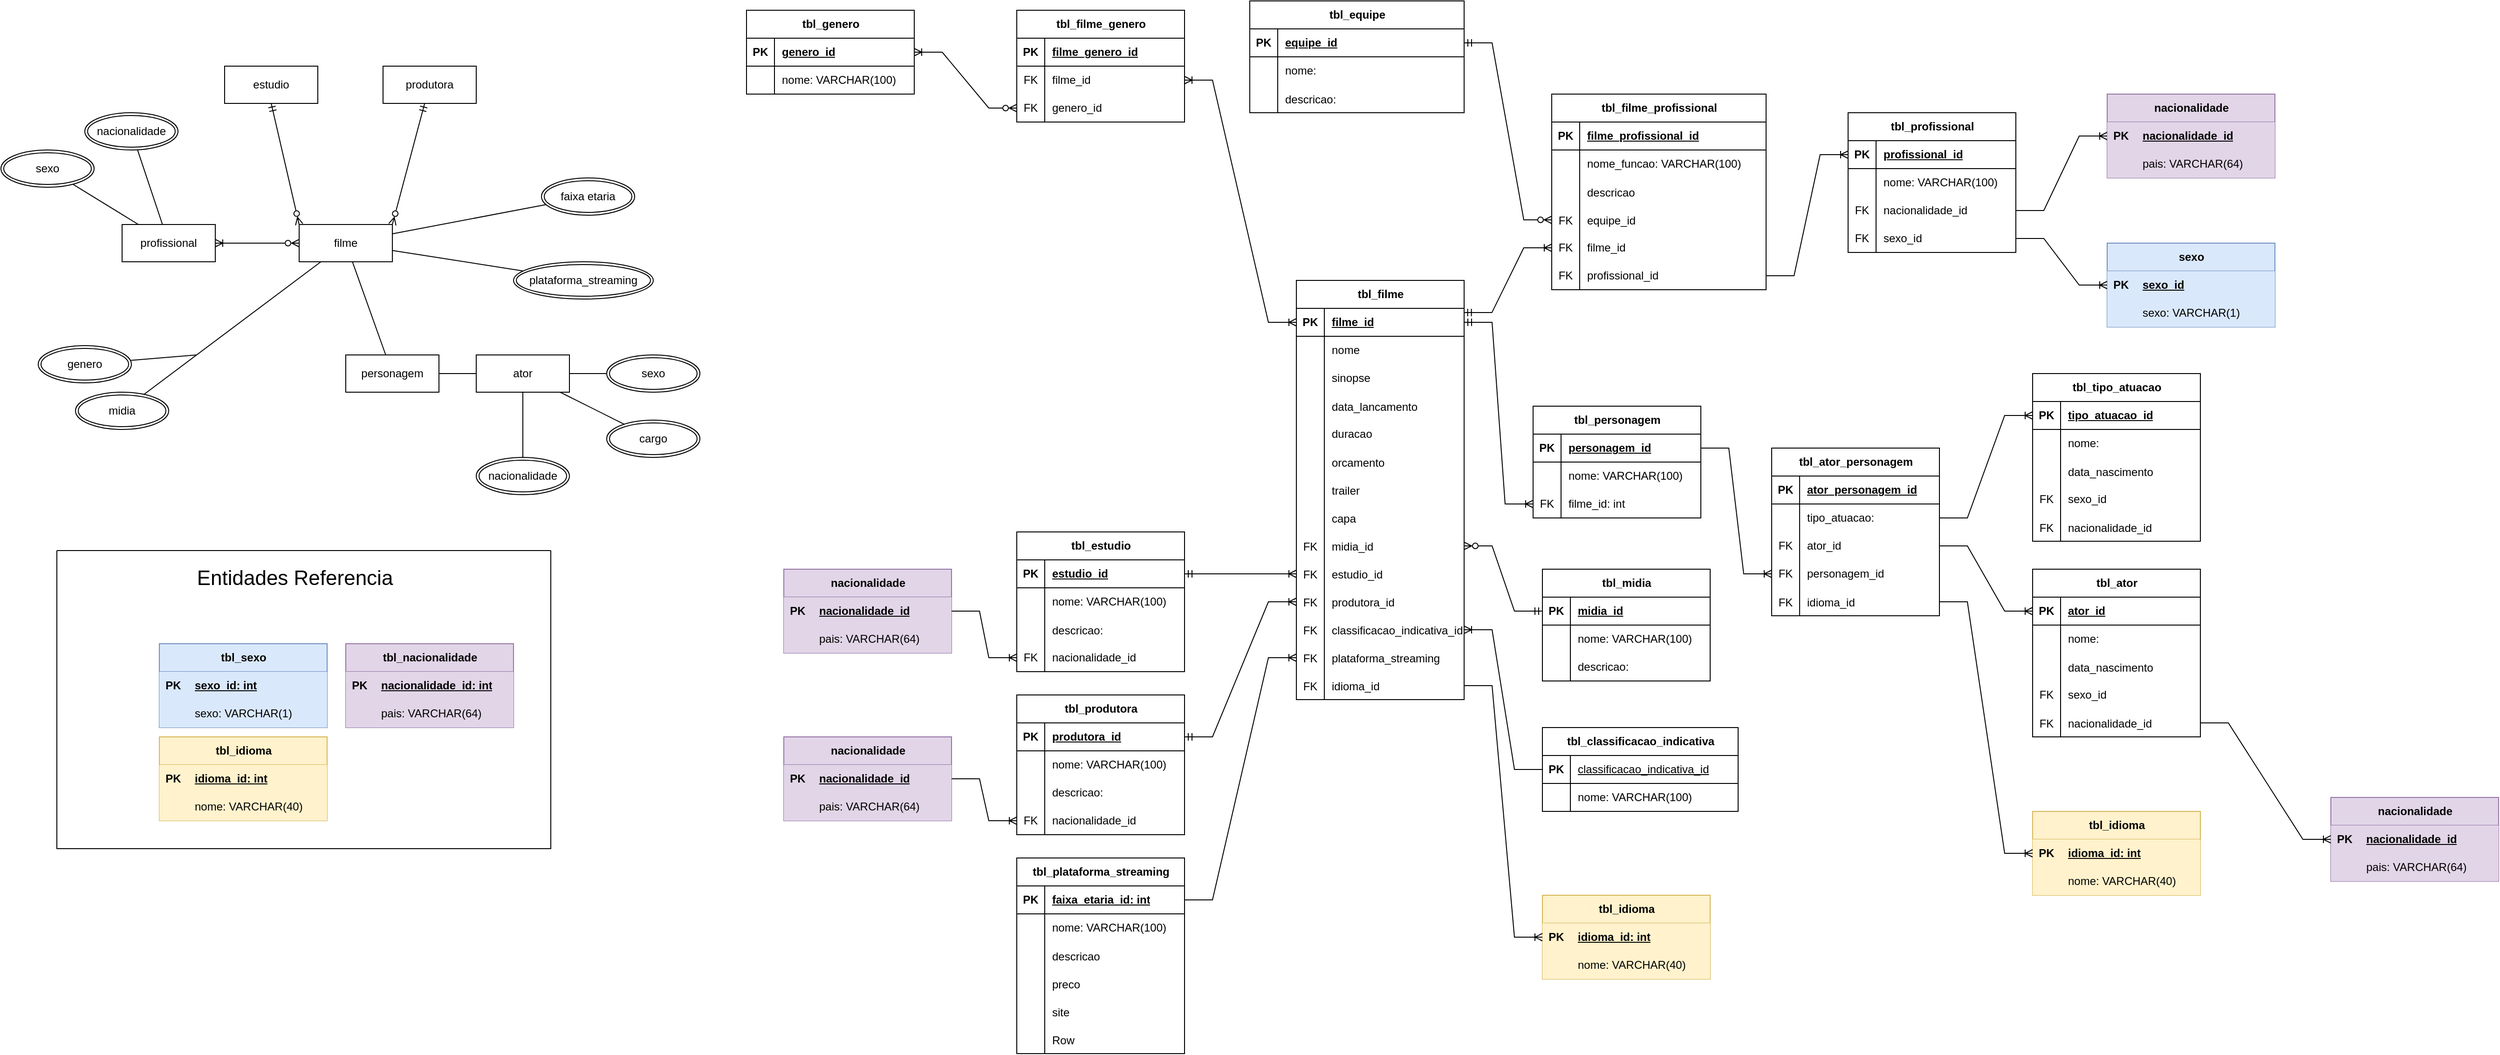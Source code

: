 <mxfile version="28.2.5">
  <diagram name="Página-1" id="thPFbHBVco3Kl2UDhbxO">
    <mxGraphModel dx="4074" dy="3572" grid="1" gridSize="10" guides="1" tooltips="1" connect="1" arrows="1" fold="1" page="1" pageScale="1" pageWidth="827" pageHeight="1169" math="0" shadow="0">
      <root>
        <mxCell id="0" />
        <mxCell id="1" parent="0" />
        <mxCell id="iuHtxzS7d_VodwQYdYLw-4" value="filme" style="whiteSpace=wrap;html=1;align=center;" vertex="1" parent="1">
          <mxGeometry x="340" y="-900" width="100" height="40" as="geometry" />
        </mxCell>
        <mxCell id="iuHtxzS7d_VodwQYdYLw-6" value="ator" style="whiteSpace=wrap;html=1;align=center;" vertex="1" parent="1">
          <mxGeometry x="530" y="-760" width="100" height="40" as="geometry" />
        </mxCell>
        <mxCell id="iuHtxzS7d_VodwQYdYLw-8" value="produtora" style="whiteSpace=wrap;html=1;align=center;" vertex="1" parent="1">
          <mxGeometry x="430" y="-1070" width="100" height="40" as="geometry" />
        </mxCell>
        <mxCell id="iuHtxzS7d_VodwQYdYLw-10" value="sexo" style="ellipse;shape=doubleEllipse;margin=3;whiteSpace=wrap;html=1;align=center;" vertex="1" parent="1">
          <mxGeometry x="670" y="-760" width="100" height="40" as="geometry" />
        </mxCell>
        <mxCell id="iuHtxzS7d_VodwQYdYLw-11" value="faixa etaria" style="ellipse;shape=doubleEllipse;margin=3;whiteSpace=wrap;html=1;align=center;" vertex="1" parent="1">
          <mxGeometry x="600" y="-950" width="100" height="40" as="geometry" />
        </mxCell>
        <mxCell id="iuHtxzS7d_VodwQYdYLw-15" value="nacionalidade" style="ellipse;shape=doubleEllipse;margin=3;whiteSpace=wrap;html=1;align=center;" vertex="1" parent="1">
          <mxGeometry x="530" y="-650" width="100" height="40" as="geometry" />
        </mxCell>
        <mxCell id="iuHtxzS7d_VodwQYdYLw-16" value="" style="endArrow=ERzeroToMany;html=1;rounded=0;entryX=1;entryY=0;entryDx=0;entryDy=0;startArrow=ERmandOne;startFill=0;endFill=0;" edge="1" parent="1" source="iuHtxzS7d_VodwQYdYLw-8" target="iuHtxzS7d_VodwQYdYLw-4">
          <mxGeometry relative="1" as="geometry">
            <mxPoint x="350" y="-940" as="sourcePoint" />
            <mxPoint x="510" y="-940" as="targetPoint" />
          </mxGeometry>
        </mxCell>
        <mxCell id="iuHtxzS7d_VodwQYdYLw-20" value="" style="endArrow=none;html=1;rounded=0;" edge="1" parent="1" source="iuHtxzS7d_VodwQYdYLw-4" target="iuHtxzS7d_VodwQYdYLw-31">
          <mxGeometry relative="1" as="geometry">
            <mxPoint x="460" y="-780" as="sourcePoint" />
            <mxPoint x="460" y="-880" as="targetPoint" />
          </mxGeometry>
        </mxCell>
        <mxCell id="iuHtxzS7d_VodwQYdYLw-28" value="" style="endArrow=none;html=1;rounded=0;" edge="1" parent="1" source="iuHtxzS7d_VodwQYdYLw-6" target="iuHtxzS7d_VodwQYdYLw-15">
          <mxGeometry relative="1" as="geometry">
            <mxPoint x="560" y="-620" as="sourcePoint" />
            <mxPoint x="560" y="-550" as="targetPoint" />
          </mxGeometry>
        </mxCell>
        <mxCell id="iuHtxzS7d_VodwQYdYLw-29" value="nacionalidade" style="ellipse;shape=doubleEllipse;margin=3;whiteSpace=wrap;html=1;align=center;" vertex="1" parent="1">
          <mxGeometry x="110" y="-1020" width="100" height="40" as="geometry" />
        </mxCell>
        <mxCell id="iuHtxzS7d_VodwQYdYLw-31" value="personagem" style="whiteSpace=wrap;html=1;align=center;" vertex="1" parent="1">
          <mxGeometry x="390" y="-760" width="100" height="40" as="geometry" />
        </mxCell>
        <mxCell id="iuHtxzS7d_VodwQYdYLw-32" value="" style="endArrow=none;html=1;rounded=0;entryX=0;entryY=0.5;entryDx=0;entryDy=0;" edge="1" parent="1" source="iuHtxzS7d_VodwQYdYLw-31" target="iuHtxzS7d_VodwQYdYLw-6">
          <mxGeometry relative="1" as="geometry">
            <mxPoint x="450" y="-690" as="sourcePoint" />
            <mxPoint x="450" y="-620" as="targetPoint" />
          </mxGeometry>
        </mxCell>
        <mxCell id="iuHtxzS7d_VodwQYdYLw-33" value="profissional" style="whiteSpace=wrap;html=1;align=center;" vertex="1" parent="1">
          <mxGeometry x="150" y="-900" width="100" height="40" as="geometry" />
        </mxCell>
        <mxCell id="iuHtxzS7d_VodwQYdYLw-36" value="genero" style="ellipse;shape=doubleEllipse;margin=3;whiteSpace=wrap;html=1;align=center;" vertex="1" parent="1">
          <mxGeometry x="60" y="-770" width="100" height="40" as="geometry" />
        </mxCell>
        <mxCell id="iuHtxzS7d_VodwQYdYLw-37" value="midia" style="ellipse;shape=doubleEllipse;margin=3;whiteSpace=wrap;html=1;align=center;" vertex="1" parent="1">
          <mxGeometry x="100" y="-720" width="100" height="40" as="geometry" />
        </mxCell>
        <mxCell id="iuHtxzS7d_VodwQYdYLw-38" value="" style="endArrow=none;html=1;rounded=0;" edge="1" parent="1" source="iuHtxzS7d_VodwQYdYLw-36">
          <mxGeometry relative="1" as="geometry">
            <mxPoint x="260" y="-830" as="sourcePoint" />
            <mxPoint x="230" y="-760" as="targetPoint" />
          </mxGeometry>
        </mxCell>
        <mxCell id="iuHtxzS7d_VodwQYdYLw-39" value="" style="endArrow=none;html=1;rounded=0;" edge="1" parent="1" source="iuHtxzS7d_VodwQYdYLw-37" target="iuHtxzS7d_VodwQYdYLw-4">
          <mxGeometry relative="1" as="geometry">
            <mxPoint x="250" y="-770" as="sourcePoint" />
            <mxPoint x="250" y="-670" as="targetPoint" />
          </mxGeometry>
        </mxCell>
        <mxCell id="iuHtxzS7d_VodwQYdYLw-40" value="" style="endArrow=ERzeroToMany;html=1;rounded=0;exitX=1;exitY=0.5;exitDx=0;exitDy=0;endFill=0;startArrow=ERoneToMany;startFill=0;" edge="1" parent="1" source="iuHtxzS7d_VodwQYdYLw-33" target="iuHtxzS7d_VodwQYdYLw-4">
          <mxGeometry relative="1" as="geometry">
            <mxPoint x="300" y="-880" as="sourcePoint" />
            <mxPoint x="350" y="-840" as="targetPoint" />
          </mxGeometry>
        </mxCell>
        <mxCell id="iuHtxzS7d_VodwQYdYLw-41" value="" style="endArrow=none;html=1;rounded=0;" edge="1" parent="1" source="iuHtxzS7d_VodwQYdYLw-10" target="iuHtxzS7d_VodwQYdYLw-6">
          <mxGeometry relative="1" as="geometry">
            <mxPoint x="630" y="-970" as="sourcePoint" />
            <mxPoint x="630" y="-900" as="targetPoint" />
          </mxGeometry>
        </mxCell>
        <mxCell id="iuHtxzS7d_VodwQYdYLw-42" value="sexo" style="ellipse;shape=doubleEllipse;margin=3;whiteSpace=wrap;html=1;align=center;" vertex="1" parent="1">
          <mxGeometry x="20" y="-980" width="100" height="40" as="geometry" />
        </mxCell>
        <mxCell id="iuHtxzS7d_VodwQYdYLw-43" value="" style="endArrow=none;html=1;rounded=0;" edge="1" parent="1" source="iuHtxzS7d_VodwQYdYLw-42" target="iuHtxzS7d_VodwQYdYLw-33">
          <mxGeometry relative="1" as="geometry">
            <mxPoint x="49" y="-1065" as="sourcePoint" />
            <mxPoint x="130" y="-995" as="targetPoint" />
          </mxGeometry>
        </mxCell>
        <mxCell id="iuHtxzS7d_VodwQYdYLw-45" value="" style="endArrow=none;html=1;rounded=0;" edge="1" parent="1" source="iuHtxzS7d_VodwQYdYLw-29" target="iuHtxzS7d_VodwQYdYLw-33">
          <mxGeometry relative="1" as="geometry">
            <mxPoint x="250" y="-980" as="sourcePoint" />
            <mxPoint x="257" y="-915" as="targetPoint" />
          </mxGeometry>
        </mxCell>
        <mxCell id="iuHtxzS7d_VodwQYdYLw-46" value="estudio" style="whiteSpace=wrap;html=1;align=center;" vertex="1" parent="1">
          <mxGeometry x="260" y="-1070" width="100" height="40" as="geometry" />
        </mxCell>
        <mxCell id="iuHtxzS7d_VodwQYdYLw-47" value="" style="endArrow=ERzeroToMany;html=1;rounded=0;exitX=0.5;exitY=1;exitDx=0;exitDy=0;startArrow=ERmandOne;startFill=0;endFill=0;entryX=0;entryY=0;entryDx=0;entryDy=0;" edge="1" parent="1" source="iuHtxzS7d_VodwQYdYLw-46" target="iuHtxzS7d_VodwQYdYLw-4">
          <mxGeometry relative="1" as="geometry">
            <mxPoint x="400" y="-910" as="sourcePoint" />
            <mxPoint x="400" y="-870" as="targetPoint" />
          </mxGeometry>
        </mxCell>
        <mxCell id="iuHtxzS7d_VodwQYdYLw-48" value="" style="endArrow=none;html=1;rounded=0;entryX=1;entryY=0.25;entryDx=0;entryDy=0;" edge="1" parent="1" source="iuHtxzS7d_VodwQYdYLw-11" target="iuHtxzS7d_VodwQYdYLw-4">
          <mxGeometry relative="1" as="geometry">
            <mxPoint x="465" y="-940" as="sourcePoint" />
            <mxPoint x="420" y="-889" as="targetPoint" />
          </mxGeometry>
        </mxCell>
        <mxCell id="iuHtxzS7d_VodwQYdYLw-49" value="plataforma_streaming" style="ellipse;shape=doubleEllipse;margin=3;whiteSpace=wrap;html=1;align=center;" vertex="1" parent="1">
          <mxGeometry x="570" y="-860" width="150" height="40" as="geometry" />
        </mxCell>
        <mxCell id="iuHtxzS7d_VodwQYdYLw-50" value="tbl_produtora" style="shape=table;startSize=30;container=1;collapsible=1;childLayout=tableLayout;fixedRows=1;rowLines=0;fontStyle=1;align=center;resizeLast=1;html=1;" vertex="1" parent="1">
          <mxGeometry x="1110" y="-395" width="180" height="150" as="geometry" />
        </mxCell>
        <mxCell id="iuHtxzS7d_VodwQYdYLw-51" value="" style="shape=tableRow;horizontal=0;startSize=0;swimlaneHead=0;swimlaneBody=0;fillColor=none;collapsible=0;dropTarget=0;points=[[0,0.5],[1,0.5]];portConstraint=eastwest;top=0;left=0;right=0;bottom=1;" vertex="1" parent="iuHtxzS7d_VodwQYdYLw-50">
          <mxGeometry y="30" width="180" height="30" as="geometry" />
        </mxCell>
        <mxCell id="iuHtxzS7d_VodwQYdYLw-52" value="PK" style="shape=partialRectangle;connectable=0;fillColor=none;top=0;left=0;bottom=0;right=0;fontStyle=1;overflow=hidden;whiteSpace=wrap;html=1;" vertex="1" parent="iuHtxzS7d_VodwQYdYLw-51">
          <mxGeometry width="30" height="30" as="geometry">
            <mxRectangle width="30" height="30" as="alternateBounds" />
          </mxGeometry>
        </mxCell>
        <mxCell id="iuHtxzS7d_VodwQYdYLw-53" value="produtora_id" style="shape=partialRectangle;connectable=0;fillColor=none;top=0;left=0;bottom=0;right=0;align=left;spacingLeft=6;fontStyle=5;overflow=hidden;whiteSpace=wrap;html=1;" vertex="1" parent="iuHtxzS7d_VodwQYdYLw-51">
          <mxGeometry x="30" width="150" height="30" as="geometry">
            <mxRectangle width="150" height="30" as="alternateBounds" />
          </mxGeometry>
        </mxCell>
        <mxCell id="iuHtxzS7d_VodwQYdYLw-54" value="" style="shape=tableRow;horizontal=0;startSize=0;swimlaneHead=0;swimlaneBody=0;fillColor=none;collapsible=0;dropTarget=0;points=[[0,0.5],[1,0.5]];portConstraint=eastwest;top=0;left=0;right=0;bottom=0;" vertex="1" parent="iuHtxzS7d_VodwQYdYLw-50">
          <mxGeometry y="60" width="180" height="30" as="geometry" />
        </mxCell>
        <mxCell id="iuHtxzS7d_VodwQYdYLw-55" value="" style="shape=partialRectangle;connectable=0;fillColor=none;top=0;left=0;bottom=0;right=0;editable=1;overflow=hidden;whiteSpace=wrap;html=1;" vertex="1" parent="iuHtxzS7d_VodwQYdYLw-54">
          <mxGeometry width="30" height="30" as="geometry">
            <mxRectangle width="30" height="30" as="alternateBounds" />
          </mxGeometry>
        </mxCell>
        <mxCell id="iuHtxzS7d_VodwQYdYLw-56" value="nome: VARCHAR(100)" style="shape=partialRectangle;connectable=0;fillColor=none;top=0;left=0;bottom=0;right=0;align=left;spacingLeft=6;overflow=hidden;whiteSpace=wrap;html=1;" vertex="1" parent="iuHtxzS7d_VodwQYdYLw-54">
          <mxGeometry x="30" width="150" height="30" as="geometry">
            <mxRectangle width="150" height="30" as="alternateBounds" />
          </mxGeometry>
        </mxCell>
        <mxCell id="iuHtxzS7d_VodwQYdYLw-57" value="" style="shape=tableRow;horizontal=0;startSize=0;swimlaneHead=0;swimlaneBody=0;fillColor=none;collapsible=0;dropTarget=0;points=[[0,0.5],[1,0.5]];portConstraint=eastwest;top=0;left=0;right=0;bottom=0;" vertex="1" parent="iuHtxzS7d_VodwQYdYLw-50">
          <mxGeometry y="90" width="180" height="30" as="geometry" />
        </mxCell>
        <mxCell id="iuHtxzS7d_VodwQYdYLw-58" value="" style="shape=partialRectangle;connectable=0;fillColor=none;top=0;left=0;bottom=0;right=0;editable=1;overflow=hidden;whiteSpace=wrap;html=1;" vertex="1" parent="iuHtxzS7d_VodwQYdYLw-57">
          <mxGeometry width="30" height="30" as="geometry">
            <mxRectangle width="30" height="30" as="alternateBounds" />
          </mxGeometry>
        </mxCell>
        <mxCell id="iuHtxzS7d_VodwQYdYLw-59" value="descricao:" style="shape=partialRectangle;connectable=0;fillColor=none;top=0;left=0;bottom=0;right=0;align=left;spacingLeft=6;overflow=hidden;whiteSpace=wrap;html=1;" vertex="1" parent="iuHtxzS7d_VodwQYdYLw-57">
          <mxGeometry x="30" width="150" height="30" as="geometry">
            <mxRectangle width="150" height="30" as="alternateBounds" />
          </mxGeometry>
        </mxCell>
        <mxCell id="iuHtxzS7d_VodwQYdYLw-60" value="" style="shape=tableRow;horizontal=0;startSize=0;swimlaneHead=0;swimlaneBody=0;fillColor=none;collapsible=0;dropTarget=0;points=[[0,0.5],[1,0.5]];portConstraint=eastwest;top=0;left=0;right=0;bottom=0;" vertex="1" parent="iuHtxzS7d_VodwQYdYLw-50">
          <mxGeometry y="120" width="180" height="30" as="geometry" />
        </mxCell>
        <mxCell id="iuHtxzS7d_VodwQYdYLw-61" value="FK" style="shape=partialRectangle;connectable=0;fillColor=none;top=0;left=0;bottom=0;right=0;editable=1;overflow=hidden;whiteSpace=wrap;html=1;" vertex="1" parent="iuHtxzS7d_VodwQYdYLw-60">
          <mxGeometry width="30" height="30" as="geometry">
            <mxRectangle width="30" height="30" as="alternateBounds" />
          </mxGeometry>
        </mxCell>
        <mxCell id="iuHtxzS7d_VodwQYdYLw-62" value="nacionalidade_id" style="shape=partialRectangle;connectable=0;fillColor=none;top=0;left=0;bottom=0;right=0;align=left;spacingLeft=6;overflow=hidden;whiteSpace=wrap;html=1;" vertex="1" parent="iuHtxzS7d_VodwQYdYLw-60">
          <mxGeometry x="30" width="150" height="30" as="geometry">
            <mxRectangle width="150" height="30" as="alternateBounds" />
          </mxGeometry>
        </mxCell>
        <mxCell id="iuHtxzS7d_VodwQYdYLw-64" value="tbl_estudio" style="shape=table;startSize=30;container=1;collapsible=1;childLayout=tableLayout;fixedRows=1;rowLines=0;fontStyle=1;align=center;resizeLast=1;html=1;" vertex="1" parent="1">
          <mxGeometry x="1110" y="-570" width="180" height="150" as="geometry" />
        </mxCell>
        <mxCell id="iuHtxzS7d_VodwQYdYLw-65" value="" style="shape=tableRow;horizontal=0;startSize=0;swimlaneHead=0;swimlaneBody=0;fillColor=none;collapsible=0;dropTarget=0;points=[[0,0.5],[1,0.5]];portConstraint=eastwest;top=0;left=0;right=0;bottom=1;" vertex="1" parent="iuHtxzS7d_VodwQYdYLw-64">
          <mxGeometry y="30" width="180" height="30" as="geometry" />
        </mxCell>
        <mxCell id="iuHtxzS7d_VodwQYdYLw-66" value="PK" style="shape=partialRectangle;connectable=0;fillColor=none;top=0;left=0;bottom=0;right=0;fontStyle=1;overflow=hidden;whiteSpace=wrap;html=1;" vertex="1" parent="iuHtxzS7d_VodwQYdYLw-65">
          <mxGeometry width="30" height="30" as="geometry">
            <mxRectangle width="30" height="30" as="alternateBounds" />
          </mxGeometry>
        </mxCell>
        <mxCell id="iuHtxzS7d_VodwQYdYLw-67" value="estudio_id" style="shape=partialRectangle;connectable=0;fillColor=none;top=0;left=0;bottom=0;right=0;align=left;spacingLeft=6;fontStyle=5;overflow=hidden;whiteSpace=wrap;html=1;" vertex="1" parent="iuHtxzS7d_VodwQYdYLw-65">
          <mxGeometry x="30" width="150" height="30" as="geometry">
            <mxRectangle width="150" height="30" as="alternateBounds" />
          </mxGeometry>
        </mxCell>
        <mxCell id="iuHtxzS7d_VodwQYdYLw-68" value="" style="shape=tableRow;horizontal=0;startSize=0;swimlaneHead=0;swimlaneBody=0;fillColor=none;collapsible=0;dropTarget=0;points=[[0,0.5],[1,0.5]];portConstraint=eastwest;top=0;left=0;right=0;bottom=0;" vertex="1" parent="iuHtxzS7d_VodwQYdYLw-64">
          <mxGeometry y="60" width="180" height="30" as="geometry" />
        </mxCell>
        <mxCell id="iuHtxzS7d_VodwQYdYLw-69" value="" style="shape=partialRectangle;connectable=0;fillColor=none;top=0;left=0;bottom=0;right=0;editable=1;overflow=hidden;whiteSpace=wrap;html=1;" vertex="1" parent="iuHtxzS7d_VodwQYdYLw-68">
          <mxGeometry width="30" height="30" as="geometry">
            <mxRectangle width="30" height="30" as="alternateBounds" />
          </mxGeometry>
        </mxCell>
        <mxCell id="iuHtxzS7d_VodwQYdYLw-70" value="nome: VARCHAR(100)" style="shape=partialRectangle;connectable=0;fillColor=none;top=0;left=0;bottom=0;right=0;align=left;spacingLeft=6;overflow=hidden;whiteSpace=wrap;html=1;" vertex="1" parent="iuHtxzS7d_VodwQYdYLw-68">
          <mxGeometry x="30" width="150" height="30" as="geometry">
            <mxRectangle width="150" height="30" as="alternateBounds" />
          </mxGeometry>
        </mxCell>
        <mxCell id="iuHtxzS7d_VodwQYdYLw-342" value="" style="shape=tableRow;horizontal=0;startSize=0;swimlaneHead=0;swimlaneBody=0;fillColor=none;collapsible=0;dropTarget=0;points=[[0,0.5],[1,0.5]];portConstraint=eastwest;top=0;left=0;right=0;bottom=0;" vertex="1" parent="iuHtxzS7d_VodwQYdYLw-64">
          <mxGeometry y="90" width="180" height="30" as="geometry" />
        </mxCell>
        <mxCell id="iuHtxzS7d_VodwQYdYLw-343" value="" style="shape=partialRectangle;connectable=0;fillColor=none;top=0;left=0;bottom=0;right=0;editable=1;overflow=hidden;" vertex="1" parent="iuHtxzS7d_VodwQYdYLw-342">
          <mxGeometry width="30" height="30" as="geometry">
            <mxRectangle width="30" height="30" as="alternateBounds" />
          </mxGeometry>
        </mxCell>
        <mxCell id="iuHtxzS7d_VodwQYdYLw-344" value="descricao:" style="shape=partialRectangle;connectable=0;fillColor=none;top=0;left=0;bottom=0;right=0;align=left;spacingLeft=6;overflow=hidden;" vertex="1" parent="iuHtxzS7d_VodwQYdYLw-342">
          <mxGeometry x="30" width="150" height="30" as="geometry">
            <mxRectangle width="150" height="30" as="alternateBounds" />
          </mxGeometry>
        </mxCell>
        <mxCell id="iuHtxzS7d_VodwQYdYLw-71" value="" style="shape=tableRow;horizontal=0;startSize=0;swimlaneHead=0;swimlaneBody=0;fillColor=none;collapsible=0;dropTarget=0;points=[[0,0.5],[1,0.5]];portConstraint=eastwest;top=0;left=0;right=0;bottom=0;" vertex="1" parent="iuHtxzS7d_VodwQYdYLw-64">
          <mxGeometry y="120" width="180" height="30" as="geometry" />
        </mxCell>
        <mxCell id="iuHtxzS7d_VodwQYdYLw-72" value="FK" style="shape=partialRectangle;connectable=0;fillColor=none;top=0;left=0;bottom=0;right=0;editable=1;overflow=hidden;whiteSpace=wrap;html=1;" vertex="1" parent="iuHtxzS7d_VodwQYdYLw-71">
          <mxGeometry width="30" height="30" as="geometry">
            <mxRectangle width="30" height="30" as="alternateBounds" />
          </mxGeometry>
        </mxCell>
        <mxCell id="iuHtxzS7d_VodwQYdYLw-73" value="nacionalidade_id" style="shape=partialRectangle;connectable=0;fillColor=none;top=0;left=0;bottom=0;right=0;align=left;spacingLeft=6;overflow=hidden;whiteSpace=wrap;html=1;" vertex="1" parent="iuHtxzS7d_VodwQYdYLw-71">
          <mxGeometry x="30" width="150" height="30" as="geometry">
            <mxRectangle width="150" height="30" as="alternateBounds" />
          </mxGeometry>
        </mxCell>
        <mxCell id="iuHtxzS7d_VodwQYdYLw-77" value="" style="endArrow=none;html=1;rounded=0;" edge="1" parent="1" source="iuHtxzS7d_VodwQYdYLw-49" target="iuHtxzS7d_VodwQYdYLw-4">
          <mxGeometry relative="1" as="geometry">
            <mxPoint x="655" y="-850" as="sourcePoint" />
            <mxPoint x="490" y="-819" as="targetPoint" />
          </mxGeometry>
        </mxCell>
        <mxCell id="iuHtxzS7d_VodwQYdYLw-78" value="tbl_profissional" style="shape=table;startSize=30;container=1;collapsible=1;childLayout=tableLayout;fixedRows=1;rowLines=0;fontStyle=1;align=center;resizeLast=1;html=1;" vertex="1" parent="1">
          <mxGeometry x="2002" y="-1020" width="180" height="150" as="geometry" />
        </mxCell>
        <mxCell id="iuHtxzS7d_VodwQYdYLw-79" value="" style="shape=tableRow;horizontal=0;startSize=0;swimlaneHead=0;swimlaneBody=0;fillColor=none;collapsible=0;dropTarget=0;points=[[0,0.5],[1,0.5]];portConstraint=eastwest;top=0;left=0;right=0;bottom=1;" vertex="1" parent="iuHtxzS7d_VodwQYdYLw-78">
          <mxGeometry y="30" width="180" height="30" as="geometry" />
        </mxCell>
        <mxCell id="iuHtxzS7d_VodwQYdYLw-80" value="PK" style="shape=partialRectangle;connectable=0;fillColor=none;top=0;left=0;bottom=0;right=0;fontStyle=1;overflow=hidden;whiteSpace=wrap;html=1;" vertex="1" parent="iuHtxzS7d_VodwQYdYLw-79">
          <mxGeometry width="30" height="30" as="geometry">
            <mxRectangle width="30" height="30" as="alternateBounds" />
          </mxGeometry>
        </mxCell>
        <mxCell id="iuHtxzS7d_VodwQYdYLw-81" value="profissional_id" style="shape=partialRectangle;connectable=0;fillColor=none;top=0;left=0;bottom=0;right=0;align=left;spacingLeft=6;fontStyle=5;overflow=hidden;whiteSpace=wrap;html=1;" vertex="1" parent="iuHtxzS7d_VodwQYdYLw-79">
          <mxGeometry x="30" width="150" height="30" as="geometry">
            <mxRectangle width="150" height="30" as="alternateBounds" />
          </mxGeometry>
        </mxCell>
        <mxCell id="iuHtxzS7d_VodwQYdYLw-82" value="" style="shape=tableRow;horizontal=0;startSize=0;swimlaneHead=0;swimlaneBody=0;fillColor=none;collapsible=0;dropTarget=0;points=[[0,0.5],[1,0.5]];portConstraint=eastwest;top=0;left=0;right=0;bottom=0;" vertex="1" parent="iuHtxzS7d_VodwQYdYLw-78">
          <mxGeometry y="60" width="180" height="30" as="geometry" />
        </mxCell>
        <mxCell id="iuHtxzS7d_VodwQYdYLw-83" value="" style="shape=partialRectangle;connectable=0;fillColor=none;top=0;left=0;bottom=0;right=0;editable=1;overflow=hidden;whiteSpace=wrap;html=1;" vertex="1" parent="iuHtxzS7d_VodwQYdYLw-82">
          <mxGeometry width="30" height="30" as="geometry">
            <mxRectangle width="30" height="30" as="alternateBounds" />
          </mxGeometry>
        </mxCell>
        <mxCell id="iuHtxzS7d_VodwQYdYLw-84" value="nome: VARCHAR(100)" style="shape=partialRectangle;connectable=0;fillColor=none;top=0;left=0;bottom=0;right=0;align=left;spacingLeft=6;overflow=hidden;whiteSpace=wrap;html=1;" vertex="1" parent="iuHtxzS7d_VodwQYdYLw-82">
          <mxGeometry x="30" width="150" height="30" as="geometry">
            <mxRectangle width="150" height="30" as="alternateBounds" />
          </mxGeometry>
        </mxCell>
        <mxCell id="iuHtxzS7d_VodwQYdYLw-85" value="" style="shape=tableRow;horizontal=0;startSize=0;swimlaneHead=0;swimlaneBody=0;fillColor=none;collapsible=0;dropTarget=0;points=[[0,0.5],[1,0.5]];portConstraint=eastwest;top=0;left=0;right=0;bottom=0;" vertex="1" parent="iuHtxzS7d_VodwQYdYLw-78">
          <mxGeometry y="90" width="180" height="30" as="geometry" />
        </mxCell>
        <mxCell id="iuHtxzS7d_VodwQYdYLw-86" value="FK" style="shape=partialRectangle;connectable=0;fillColor=none;top=0;left=0;bottom=0;right=0;editable=1;overflow=hidden;whiteSpace=wrap;html=1;" vertex="1" parent="iuHtxzS7d_VodwQYdYLw-85">
          <mxGeometry width="30" height="30" as="geometry">
            <mxRectangle width="30" height="30" as="alternateBounds" />
          </mxGeometry>
        </mxCell>
        <mxCell id="iuHtxzS7d_VodwQYdYLw-87" value="nacionalidade_id" style="shape=partialRectangle;connectable=0;fillColor=none;top=0;left=0;bottom=0;right=0;align=left;spacingLeft=6;overflow=hidden;whiteSpace=wrap;html=1;" vertex="1" parent="iuHtxzS7d_VodwQYdYLw-85">
          <mxGeometry x="30" width="150" height="30" as="geometry">
            <mxRectangle width="150" height="30" as="alternateBounds" />
          </mxGeometry>
        </mxCell>
        <mxCell id="iuHtxzS7d_VodwQYdYLw-88" value="" style="shape=tableRow;horizontal=0;startSize=0;swimlaneHead=0;swimlaneBody=0;fillColor=none;collapsible=0;dropTarget=0;points=[[0,0.5],[1,0.5]];portConstraint=eastwest;top=0;left=0;right=0;bottom=0;" vertex="1" parent="iuHtxzS7d_VodwQYdYLw-78">
          <mxGeometry y="120" width="180" height="30" as="geometry" />
        </mxCell>
        <mxCell id="iuHtxzS7d_VodwQYdYLw-89" value="FK" style="shape=partialRectangle;connectable=0;fillColor=none;top=0;left=0;bottom=0;right=0;editable=1;overflow=hidden;whiteSpace=wrap;html=1;" vertex="1" parent="iuHtxzS7d_VodwQYdYLw-88">
          <mxGeometry width="30" height="30" as="geometry">
            <mxRectangle width="30" height="30" as="alternateBounds" />
          </mxGeometry>
        </mxCell>
        <mxCell id="iuHtxzS7d_VodwQYdYLw-90" value="sexo_id" style="shape=partialRectangle;connectable=0;fillColor=none;top=0;left=0;bottom=0;right=0;align=left;spacingLeft=6;overflow=hidden;whiteSpace=wrap;html=1;" vertex="1" parent="iuHtxzS7d_VodwQYdYLw-88">
          <mxGeometry x="30" width="150" height="30" as="geometry">
            <mxRectangle width="150" height="30" as="alternateBounds" />
          </mxGeometry>
        </mxCell>
        <mxCell id="iuHtxzS7d_VodwQYdYLw-91" value="tbl_filme_profissional" style="shape=table;startSize=30;container=1;collapsible=1;childLayout=tableLayout;fixedRows=1;rowLines=0;fontStyle=1;align=center;resizeLast=1;html=1;" vertex="1" parent="1">
          <mxGeometry x="1684" y="-1040" width="230.0" height="210" as="geometry" />
        </mxCell>
        <mxCell id="iuHtxzS7d_VodwQYdYLw-92" value="" style="shape=tableRow;horizontal=0;startSize=0;swimlaneHead=0;swimlaneBody=0;fillColor=none;collapsible=0;dropTarget=0;points=[[0,0.5],[1,0.5]];portConstraint=eastwest;top=0;left=0;right=0;bottom=1;" vertex="1" parent="iuHtxzS7d_VodwQYdYLw-91">
          <mxGeometry y="30" width="230.0" height="30" as="geometry" />
        </mxCell>
        <mxCell id="iuHtxzS7d_VodwQYdYLw-93" value="PK" style="shape=partialRectangle;connectable=0;fillColor=none;top=0;left=0;bottom=0;right=0;fontStyle=1;overflow=hidden;whiteSpace=wrap;html=1;" vertex="1" parent="iuHtxzS7d_VodwQYdYLw-92">
          <mxGeometry width="30" height="30" as="geometry">
            <mxRectangle width="30" height="30" as="alternateBounds" />
          </mxGeometry>
        </mxCell>
        <mxCell id="iuHtxzS7d_VodwQYdYLw-94" value="filme_profissional_id" style="shape=partialRectangle;connectable=0;fillColor=none;top=0;left=0;bottom=0;right=0;align=left;spacingLeft=6;fontStyle=5;overflow=hidden;whiteSpace=wrap;html=1;" vertex="1" parent="iuHtxzS7d_VodwQYdYLw-92">
          <mxGeometry x="30" width="200.0" height="30" as="geometry">
            <mxRectangle width="200.0" height="30" as="alternateBounds" />
          </mxGeometry>
        </mxCell>
        <mxCell id="iuHtxzS7d_VodwQYdYLw-95" value="" style="shape=tableRow;horizontal=0;startSize=0;swimlaneHead=0;swimlaneBody=0;fillColor=none;collapsible=0;dropTarget=0;points=[[0,0.5],[1,0.5]];portConstraint=eastwest;top=0;left=0;right=0;bottom=0;" vertex="1" parent="iuHtxzS7d_VodwQYdYLw-91">
          <mxGeometry y="60" width="230.0" height="30" as="geometry" />
        </mxCell>
        <mxCell id="iuHtxzS7d_VodwQYdYLw-96" value="" style="shape=partialRectangle;connectable=0;fillColor=none;top=0;left=0;bottom=0;right=0;editable=1;overflow=hidden;whiteSpace=wrap;html=1;" vertex="1" parent="iuHtxzS7d_VodwQYdYLw-95">
          <mxGeometry width="30" height="30" as="geometry">
            <mxRectangle width="30" height="30" as="alternateBounds" />
          </mxGeometry>
        </mxCell>
        <mxCell id="iuHtxzS7d_VodwQYdYLw-97" value="nome_funcao: VARCHAR(100)" style="shape=partialRectangle;connectable=0;fillColor=none;top=0;left=0;bottom=0;right=0;align=left;spacingLeft=6;overflow=hidden;whiteSpace=wrap;html=1;" vertex="1" parent="iuHtxzS7d_VodwQYdYLw-95">
          <mxGeometry x="30" width="200.0" height="30" as="geometry">
            <mxRectangle width="200.0" height="30" as="alternateBounds" />
          </mxGeometry>
        </mxCell>
        <mxCell id="iuHtxzS7d_VodwQYdYLw-373" value="" style="shape=tableRow;horizontal=0;startSize=0;swimlaneHead=0;swimlaneBody=0;fillColor=none;collapsible=0;dropTarget=0;points=[[0,0.5],[1,0.5]];portConstraint=eastwest;top=0;left=0;right=0;bottom=0;" vertex="1" parent="iuHtxzS7d_VodwQYdYLw-91">
          <mxGeometry y="90" width="230.0" height="30" as="geometry" />
        </mxCell>
        <mxCell id="iuHtxzS7d_VodwQYdYLw-374" value="" style="shape=partialRectangle;connectable=0;fillColor=none;top=0;left=0;bottom=0;right=0;editable=1;overflow=hidden;" vertex="1" parent="iuHtxzS7d_VodwQYdYLw-373">
          <mxGeometry width="30" height="30" as="geometry">
            <mxRectangle width="30" height="30" as="alternateBounds" />
          </mxGeometry>
        </mxCell>
        <mxCell id="iuHtxzS7d_VodwQYdYLw-375" value="descricao" style="shape=partialRectangle;connectable=0;fillColor=none;top=0;left=0;bottom=0;right=0;align=left;spacingLeft=6;overflow=hidden;" vertex="1" parent="iuHtxzS7d_VodwQYdYLw-373">
          <mxGeometry x="30" width="200.0" height="30" as="geometry">
            <mxRectangle width="200.0" height="30" as="alternateBounds" />
          </mxGeometry>
        </mxCell>
        <mxCell id="iuHtxzS7d_VodwQYdYLw-508" value="" style="shape=tableRow;horizontal=0;startSize=0;swimlaneHead=0;swimlaneBody=0;fillColor=none;collapsible=0;dropTarget=0;points=[[0,0.5],[1,0.5]];portConstraint=eastwest;top=0;left=0;right=0;bottom=0;" vertex="1" parent="iuHtxzS7d_VodwQYdYLw-91">
          <mxGeometry y="120" width="230.0" height="30" as="geometry" />
        </mxCell>
        <mxCell id="iuHtxzS7d_VodwQYdYLw-509" value="FK" style="shape=partialRectangle;connectable=0;fillColor=none;top=0;left=0;bottom=0;right=0;editable=1;overflow=hidden;" vertex="1" parent="iuHtxzS7d_VodwQYdYLw-508">
          <mxGeometry width="30" height="30" as="geometry">
            <mxRectangle width="30" height="30" as="alternateBounds" />
          </mxGeometry>
        </mxCell>
        <mxCell id="iuHtxzS7d_VodwQYdYLw-510" value="equipe_id" style="shape=partialRectangle;connectable=0;fillColor=none;top=0;left=0;bottom=0;right=0;align=left;spacingLeft=6;overflow=hidden;" vertex="1" parent="iuHtxzS7d_VodwQYdYLw-508">
          <mxGeometry x="30" width="200.0" height="30" as="geometry">
            <mxRectangle width="200.0" height="30" as="alternateBounds" />
          </mxGeometry>
        </mxCell>
        <mxCell id="iuHtxzS7d_VodwQYdYLw-98" value="" style="shape=tableRow;horizontal=0;startSize=0;swimlaneHead=0;swimlaneBody=0;fillColor=none;collapsible=0;dropTarget=0;points=[[0,0.5],[1,0.5]];portConstraint=eastwest;top=0;left=0;right=0;bottom=0;" vertex="1" parent="iuHtxzS7d_VodwQYdYLw-91">
          <mxGeometry y="150" width="230.0" height="30" as="geometry" />
        </mxCell>
        <mxCell id="iuHtxzS7d_VodwQYdYLw-99" value="FK" style="shape=partialRectangle;connectable=0;fillColor=none;top=0;left=0;bottom=0;right=0;editable=1;overflow=hidden;whiteSpace=wrap;html=1;" vertex="1" parent="iuHtxzS7d_VodwQYdYLw-98">
          <mxGeometry width="30" height="30" as="geometry">
            <mxRectangle width="30" height="30" as="alternateBounds" />
          </mxGeometry>
        </mxCell>
        <mxCell id="iuHtxzS7d_VodwQYdYLw-100" value="filme_id" style="shape=partialRectangle;connectable=0;fillColor=none;top=0;left=0;bottom=0;right=0;align=left;spacingLeft=6;overflow=hidden;whiteSpace=wrap;html=1;" vertex="1" parent="iuHtxzS7d_VodwQYdYLw-98">
          <mxGeometry x="30" width="200.0" height="30" as="geometry">
            <mxRectangle width="200.0" height="30" as="alternateBounds" />
          </mxGeometry>
        </mxCell>
        <mxCell id="iuHtxzS7d_VodwQYdYLw-101" value="" style="shape=tableRow;horizontal=0;startSize=0;swimlaneHead=0;swimlaneBody=0;fillColor=none;collapsible=0;dropTarget=0;points=[[0,0.5],[1,0.5]];portConstraint=eastwest;top=0;left=0;right=0;bottom=0;" vertex="1" parent="iuHtxzS7d_VodwQYdYLw-91">
          <mxGeometry y="180" width="230.0" height="30" as="geometry" />
        </mxCell>
        <mxCell id="iuHtxzS7d_VodwQYdYLw-102" value="FK" style="shape=partialRectangle;connectable=0;fillColor=none;top=0;left=0;bottom=0;right=0;editable=1;overflow=hidden;whiteSpace=wrap;html=1;" vertex="1" parent="iuHtxzS7d_VodwQYdYLw-101">
          <mxGeometry width="30" height="30" as="geometry">
            <mxRectangle width="30" height="30" as="alternateBounds" />
          </mxGeometry>
        </mxCell>
        <mxCell id="iuHtxzS7d_VodwQYdYLw-103" value="profissional_id" style="shape=partialRectangle;connectable=0;fillColor=none;top=0;left=0;bottom=0;right=0;align=left;spacingLeft=6;overflow=hidden;whiteSpace=wrap;html=1;" vertex="1" parent="iuHtxzS7d_VodwQYdYLw-101">
          <mxGeometry x="30" width="200.0" height="30" as="geometry">
            <mxRectangle width="200.0" height="30" as="alternateBounds" />
          </mxGeometry>
        </mxCell>
        <mxCell id="iuHtxzS7d_VodwQYdYLw-117" value="tbl_personagem" style="shape=table;startSize=30;container=1;collapsible=1;childLayout=tableLayout;fixedRows=1;rowLines=0;fontStyle=1;align=center;resizeLast=1;html=1;" vertex="1" parent="1">
          <mxGeometry x="1664" y="-705" width="180" height="120" as="geometry" />
        </mxCell>
        <mxCell id="iuHtxzS7d_VodwQYdYLw-118" value="" style="shape=tableRow;horizontal=0;startSize=0;swimlaneHead=0;swimlaneBody=0;fillColor=none;collapsible=0;dropTarget=0;points=[[0,0.5],[1,0.5]];portConstraint=eastwest;top=0;left=0;right=0;bottom=1;" vertex="1" parent="iuHtxzS7d_VodwQYdYLw-117">
          <mxGeometry y="30" width="180" height="30" as="geometry" />
        </mxCell>
        <mxCell id="iuHtxzS7d_VodwQYdYLw-119" value="PK" style="shape=partialRectangle;connectable=0;fillColor=none;top=0;left=0;bottom=0;right=0;fontStyle=1;overflow=hidden;whiteSpace=wrap;html=1;" vertex="1" parent="iuHtxzS7d_VodwQYdYLw-118">
          <mxGeometry width="30" height="30" as="geometry">
            <mxRectangle width="30" height="30" as="alternateBounds" />
          </mxGeometry>
        </mxCell>
        <mxCell id="iuHtxzS7d_VodwQYdYLw-120" value="personagem_id" style="shape=partialRectangle;connectable=0;fillColor=none;top=0;left=0;bottom=0;right=0;align=left;spacingLeft=6;fontStyle=5;overflow=hidden;whiteSpace=wrap;html=1;" vertex="1" parent="iuHtxzS7d_VodwQYdYLw-118">
          <mxGeometry x="30" width="150" height="30" as="geometry">
            <mxRectangle width="150" height="30" as="alternateBounds" />
          </mxGeometry>
        </mxCell>
        <mxCell id="iuHtxzS7d_VodwQYdYLw-121" value="" style="shape=tableRow;horizontal=0;startSize=0;swimlaneHead=0;swimlaneBody=0;fillColor=none;collapsible=0;dropTarget=0;points=[[0,0.5],[1,0.5]];portConstraint=eastwest;top=0;left=0;right=0;bottom=0;" vertex="1" parent="iuHtxzS7d_VodwQYdYLw-117">
          <mxGeometry y="60" width="180" height="30" as="geometry" />
        </mxCell>
        <mxCell id="iuHtxzS7d_VodwQYdYLw-122" value="" style="shape=partialRectangle;connectable=0;fillColor=none;top=0;left=0;bottom=0;right=0;editable=1;overflow=hidden;whiteSpace=wrap;html=1;" vertex="1" parent="iuHtxzS7d_VodwQYdYLw-121">
          <mxGeometry width="30" height="30" as="geometry">
            <mxRectangle width="30" height="30" as="alternateBounds" />
          </mxGeometry>
        </mxCell>
        <mxCell id="iuHtxzS7d_VodwQYdYLw-123" value="nome: VARCHAR(100)" style="shape=partialRectangle;connectable=0;fillColor=none;top=0;left=0;bottom=0;right=0;align=left;spacingLeft=6;overflow=hidden;whiteSpace=wrap;html=1;" vertex="1" parent="iuHtxzS7d_VodwQYdYLw-121">
          <mxGeometry x="30" width="150" height="30" as="geometry">
            <mxRectangle width="150" height="30" as="alternateBounds" />
          </mxGeometry>
        </mxCell>
        <mxCell id="iuHtxzS7d_VodwQYdYLw-124" value="" style="shape=tableRow;horizontal=0;startSize=0;swimlaneHead=0;swimlaneBody=0;fillColor=none;collapsible=0;dropTarget=0;points=[[0,0.5],[1,0.5]];portConstraint=eastwest;top=0;left=0;right=0;bottom=0;" vertex="1" parent="iuHtxzS7d_VodwQYdYLw-117">
          <mxGeometry y="90" width="180" height="30" as="geometry" />
        </mxCell>
        <mxCell id="iuHtxzS7d_VodwQYdYLw-125" value="FK" style="shape=partialRectangle;connectable=0;fillColor=none;top=0;left=0;bottom=0;right=0;editable=1;overflow=hidden;whiteSpace=wrap;html=1;" vertex="1" parent="iuHtxzS7d_VodwQYdYLw-124">
          <mxGeometry width="30" height="30" as="geometry">
            <mxRectangle width="30" height="30" as="alternateBounds" />
          </mxGeometry>
        </mxCell>
        <mxCell id="iuHtxzS7d_VodwQYdYLw-126" value="filme_id: int" style="shape=partialRectangle;connectable=0;fillColor=none;top=0;left=0;bottom=0;right=0;align=left;spacingLeft=6;overflow=hidden;whiteSpace=wrap;html=1;" vertex="1" parent="iuHtxzS7d_VodwQYdYLw-124">
          <mxGeometry x="30" width="150" height="30" as="geometry">
            <mxRectangle width="150" height="30" as="alternateBounds" />
          </mxGeometry>
        </mxCell>
        <mxCell id="iuHtxzS7d_VodwQYdYLw-143" value="tbl_ator" style="shape=table;startSize=30;container=1;collapsible=1;childLayout=tableLayout;fixedRows=1;rowLines=0;fontStyle=1;align=center;resizeLast=1;html=1;" vertex="1" parent="1">
          <mxGeometry x="2200" y="-530" width="180" height="180" as="geometry" />
        </mxCell>
        <mxCell id="iuHtxzS7d_VodwQYdYLw-144" value="" style="shape=tableRow;horizontal=0;startSize=0;swimlaneHead=0;swimlaneBody=0;fillColor=none;collapsible=0;dropTarget=0;points=[[0,0.5],[1,0.5]];portConstraint=eastwest;top=0;left=0;right=0;bottom=1;" vertex="1" parent="iuHtxzS7d_VodwQYdYLw-143">
          <mxGeometry y="30" width="180" height="30" as="geometry" />
        </mxCell>
        <mxCell id="iuHtxzS7d_VodwQYdYLw-145" value="PK" style="shape=partialRectangle;connectable=0;fillColor=none;top=0;left=0;bottom=0;right=0;fontStyle=1;overflow=hidden;whiteSpace=wrap;html=1;" vertex="1" parent="iuHtxzS7d_VodwQYdYLw-144">
          <mxGeometry width="30" height="30" as="geometry">
            <mxRectangle width="30" height="30" as="alternateBounds" />
          </mxGeometry>
        </mxCell>
        <mxCell id="iuHtxzS7d_VodwQYdYLw-146" value="ator_id" style="shape=partialRectangle;connectable=0;fillColor=none;top=0;left=0;bottom=0;right=0;align=left;spacingLeft=6;fontStyle=5;overflow=hidden;whiteSpace=wrap;html=1;" vertex="1" parent="iuHtxzS7d_VodwQYdYLw-144">
          <mxGeometry x="30" width="150" height="30" as="geometry">
            <mxRectangle width="150" height="30" as="alternateBounds" />
          </mxGeometry>
        </mxCell>
        <mxCell id="iuHtxzS7d_VodwQYdYLw-147" value="" style="shape=tableRow;horizontal=0;startSize=0;swimlaneHead=0;swimlaneBody=0;fillColor=none;collapsible=0;dropTarget=0;points=[[0,0.5],[1,0.5]];portConstraint=eastwest;top=0;left=0;right=0;bottom=0;" vertex="1" parent="iuHtxzS7d_VodwQYdYLw-143">
          <mxGeometry y="60" width="180" height="30" as="geometry" />
        </mxCell>
        <mxCell id="iuHtxzS7d_VodwQYdYLw-148" value="" style="shape=partialRectangle;connectable=0;fillColor=none;top=0;left=0;bottom=0;right=0;editable=1;overflow=hidden;whiteSpace=wrap;html=1;" vertex="1" parent="iuHtxzS7d_VodwQYdYLw-147">
          <mxGeometry width="30" height="30" as="geometry">
            <mxRectangle width="30" height="30" as="alternateBounds" />
          </mxGeometry>
        </mxCell>
        <mxCell id="iuHtxzS7d_VodwQYdYLw-149" value="nome:" style="shape=partialRectangle;connectable=0;fillColor=none;top=0;left=0;bottom=0;right=0;align=left;spacingLeft=6;overflow=hidden;whiteSpace=wrap;html=1;" vertex="1" parent="iuHtxzS7d_VodwQYdYLw-147">
          <mxGeometry x="30" width="150" height="30" as="geometry">
            <mxRectangle width="150" height="30" as="alternateBounds" />
          </mxGeometry>
        </mxCell>
        <mxCell id="iuHtxzS7d_VodwQYdYLw-492" value="" style="shape=tableRow;horizontal=0;startSize=0;swimlaneHead=0;swimlaneBody=0;fillColor=none;collapsible=0;dropTarget=0;points=[[0,0.5],[1,0.5]];portConstraint=eastwest;top=0;left=0;right=0;bottom=0;" vertex="1" parent="iuHtxzS7d_VodwQYdYLw-143">
          <mxGeometry y="90" width="180" height="30" as="geometry" />
        </mxCell>
        <mxCell id="iuHtxzS7d_VodwQYdYLw-493" value="" style="shape=partialRectangle;connectable=0;fillColor=none;top=0;left=0;bottom=0;right=0;editable=1;overflow=hidden;" vertex="1" parent="iuHtxzS7d_VodwQYdYLw-492">
          <mxGeometry width="30" height="30" as="geometry">
            <mxRectangle width="30" height="30" as="alternateBounds" />
          </mxGeometry>
        </mxCell>
        <mxCell id="iuHtxzS7d_VodwQYdYLw-494" value="data_nascimento" style="shape=partialRectangle;connectable=0;fillColor=none;top=0;left=0;bottom=0;right=0;align=left;spacingLeft=6;overflow=hidden;" vertex="1" parent="iuHtxzS7d_VodwQYdYLw-492">
          <mxGeometry x="30" width="150" height="30" as="geometry">
            <mxRectangle width="150" height="30" as="alternateBounds" />
          </mxGeometry>
        </mxCell>
        <mxCell id="iuHtxzS7d_VodwQYdYLw-153" value="" style="shape=tableRow;horizontal=0;startSize=0;swimlaneHead=0;swimlaneBody=0;fillColor=none;collapsible=0;dropTarget=0;points=[[0,0.5],[1,0.5]];portConstraint=eastwest;top=0;left=0;right=0;bottom=0;" vertex="1" parent="iuHtxzS7d_VodwQYdYLw-143">
          <mxGeometry y="120" width="180" height="30" as="geometry" />
        </mxCell>
        <mxCell id="iuHtxzS7d_VodwQYdYLw-154" value="FK" style="shape=partialRectangle;connectable=0;fillColor=none;top=0;left=0;bottom=0;right=0;editable=1;overflow=hidden;whiteSpace=wrap;html=1;" vertex="1" parent="iuHtxzS7d_VodwQYdYLw-153">
          <mxGeometry width="30" height="30" as="geometry">
            <mxRectangle width="30" height="30" as="alternateBounds" />
          </mxGeometry>
        </mxCell>
        <mxCell id="iuHtxzS7d_VodwQYdYLw-155" value="sexo_id" style="shape=partialRectangle;connectable=0;fillColor=none;top=0;left=0;bottom=0;right=0;align=left;spacingLeft=6;overflow=hidden;whiteSpace=wrap;html=1;" vertex="1" parent="iuHtxzS7d_VodwQYdYLw-153">
          <mxGeometry x="30" width="150" height="30" as="geometry">
            <mxRectangle width="150" height="30" as="alternateBounds" />
          </mxGeometry>
        </mxCell>
        <mxCell id="iuHtxzS7d_VodwQYdYLw-496" value="" style="shape=tableRow;horizontal=0;startSize=0;swimlaneHead=0;swimlaneBody=0;fillColor=none;collapsible=0;dropTarget=0;points=[[0,0.5],[1,0.5]];portConstraint=eastwest;top=0;left=0;right=0;bottom=0;" vertex="1" parent="iuHtxzS7d_VodwQYdYLw-143">
          <mxGeometry y="150" width="180" height="30" as="geometry" />
        </mxCell>
        <mxCell id="iuHtxzS7d_VodwQYdYLw-497" value="FK" style="shape=partialRectangle;connectable=0;fillColor=none;top=0;left=0;bottom=0;right=0;editable=1;overflow=hidden;" vertex="1" parent="iuHtxzS7d_VodwQYdYLw-496">
          <mxGeometry width="30" height="30" as="geometry">
            <mxRectangle width="30" height="30" as="alternateBounds" />
          </mxGeometry>
        </mxCell>
        <mxCell id="iuHtxzS7d_VodwQYdYLw-498" value="nacionalidade_id" style="shape=partialRectangle;connectable=0;fillColor=none;top=0;left=0;bottom=0;right=0;align=left;spacingLeft=6;overflow=hidden;" vertex="1" parent="iuHtxzS7d_VodwQYdYLw-496">
          <mxGeometry x="30" width="150" height="30" as="geometry">
            <mxRectangle width="150" height="30" as="alternateBounds" />
          </mxGeometry>
        </mxCell>
        <mxCell id="iuHtxzS7d_VodwQYdYLw-188" value="" style="swimlane;startSize=0;" vertex="1" parent="1">
          <mxGeometry x="80" y="-550" width="530" height="320" as="geometry" />
        </mxCell>
        <mxCell id="iuHtxzS7d_VodwQYdYLw-156" value="tbl_sexo" style="shape=table;startSize=30;container=1;collapsible=1;childLayout=tableLayout;fixedRows=1;rowLines=0;fontStyle=1;align=center;resizeLast=1;html=1;fillColor=#dae8fc;strokeColor=#6c8ebf;" vertex="1" parent="iuHtxzS7d_VodwQYdYLw-188">
          <mxGeometry x="110" y="100" width="180" height="90" as="geometry" />
        </mxCell>
        <mxCell id="iuHtxzS7d_VodwQYdYLw-157" value="" style="shape=tableRow;horizontal=0;startSize=0;swimlaneHead=0;swimlaneBody=0;fillColor=#dae8fc;collapsible=0;dropTarget=0;points=[[0,0.5],[1,0.5]];portConstraint=eastwest;top=0;left=0;right=0;bottom=1;strokeColor=#6c8ebf;" vertex="1" parent="iuHtxzS7d_VodwQYdYLw-156">
          <mxGeometry y="30" width="180" height="30" as="geometry" />
        </mxCell>
        <mxCell id="iuHtxzS7d_VodwQYdYLw-158" value="PK" style="shape=partialRectangle;connectable=0;fillColor=#dae8fc;top=0;left=0;bottom=0;right=0;fontStyle=1;overflow=hidden;whiteSpace=wrap;html=1;strokeColor=#6c8ebf;" vertex="1" parent="iuHtxzS7d_VodwQYdYLw-157">
          <mxGeometry width="30" height="30" as="geometry">
            <mxRectangle width="30" height="30" as="alternateBounds" />
          </mxGeometry>
        </mxCell>
        <mxCell id="iuHtxzS7d_VodwQYdYLw-159" value="sexo_id: int" style="shape=partialRectangle;connectable=0;fillColor=#dae8fc;top=0;left=0;bottom=0;right=0;align=left;spacingLeft=6;fontStyle=5;overflow=hidden;whiteSpace=wrap;html=1;strokeColor=#6c8ebf;" vertex="1" parent="iuHtxzS7d_VodwQYdYLw-157">
          <mxGeometry x="30" width="150" height="30" as="geometry">
            <mxRectangle width="150" height="30" as="alternateBounds" />
          </mxGeometry>
        </mxCell>
        <mxCell id="iuHtxzS7d_VodwQYdYLw-160" value="" style="shape=tableRow;horizontal=0;startSize=0;swimlaneHead=0;swimlaneBody=0;fillColor=#dae8fc;collapsible=0;dropTarget=0;points=[[0,0.5],[1,0.5]];portConstraint=eastwest;top=0;left=0;right=0;bottom=0;strokeColor=#6c8ebf;" vertex="1" parent="iuHtxzS7d_VodwQYdYLw-156">
          <mxGeometry y="60" width="180" height="30" as="geometry" />
        </mxCell>
        <mxCell id="iuHtxzS7d_VodwQYdYLw-161" value="" style="shape=partialRectangle;connectable=0;fillColor=#dae8fc;top=0;left=0;bottom=0;right=0;editable=1;overflow=hidden;whiteSpace=wrap;html=1;strokeColor=#6c8ebf;" vertex="1" parent="iuHtxzS7d_VodwQYdYLw-160">
          <mxGeometry width="30" height="30" as="geometry">
            <mxRectangle width="30" height="30" as="alternateBounds" />
          </mxGeometry>
        </mxCell>
        <mxCell id="iuHtxzS7d_VodwQYdYLw-162" value="sexo: VARCHAR(1)" style="shape=partialRectangle;connectable=0;fillColor=#dae8fc;top=0;left=0;bottom=0;right=0;align=left;spacingLeft=6;overflow=hidden;whiteSpace=wrap;html=1;strokeColor=#6c8ebf;" vertex="1" parent="iuHtxzS7d_VodwQYdYLw-160">
          <mxGeometry x="30" width="150" height="30" as="geometry">
            <mxRectangle width="150" height="30" as="alternateBounds" />
          </mxGeometry>
        </mxCell>
        <mxCell id="iuHtxzS7d_VodwQYdYLw-169" value="tbl_nacionalidade" style="shape=table;startSize=30;container=1;collapsible=1;childLayout=tableLayout;fixedRows=1;rowLines=0;fontStyle=1;align=center;resizeLast=1;html=1;fillColor=#e1d5e7;strokeColor=#9673a6;" vertex="1" parent="iuHtxzS7d_VodwQYdYLw-188">
          <mxGeometry x="310" y="100" width="180" height="90" as="geometry" />
        </mxCell>
        <mxCell id="iuHtxzS7d_VodwQYdYLw-170" value="" style="shape=tableRow;horizontal=0;startSize=0;swimlaneHead=0;swimlaneBody=0;fillColor=#e1d5e7;collapsible=0;dropTarget=0;points=[[0,0.5],[1,0.5]];portConstraint=eastwest;top=0;left=0;right=0;bottom=1;strokeColor=#9673a6;" vertex="1" parent="iuHtxzS7d_VodwQYdYLw-169">
          <mxGeometry y="30" width="180" height="30" as="geometry" />
        </mxCell>
        <mxCell id="iuHtxzS7d_VodwQYdYLw-171" value="PK" style="shape=partialRectangle;connectable=0;fillColor=#e1d5e7;top=0;left=0;bottom=0;right=0;fontStyle=1;overflow=hidden;whiteSpace=wrap;html=1;strokeColor=#9673a6;" vertex="1" parent="iuHtxzS7d_VodwQYdYLw-170">
          <mxGeometry width="30" height="30" as="geometry">
            <mxRectangle width="30" height="30" as="alternateBounds" />
          </mxGeometry>
        </mxCell>
        <mxCell id="iuHtxzS7d_VodwQYdYLw-172" value="nacionalidade_id: int" style="shape=partialRectangle;connectable=0;fillColor=#e1d5e7;top=0;left=0;bottom=0;right=0;align=left;spacingLeft=6;fontStyle=5;overflow=hidden;whiteSpace=wrap;html=1;strokeColor=#9673a6;" vertex="1" parent="iuHtxzS7d_VodwQYdYLw-170">
          <mxGeometry x="30" width="150" height="30" as="geometry">
            <mxRectangle width="150" height="30" as="alternateBounds" />
          </mxGeometry>
        </mxCell>
        <mxCell id="iuHtxzS7d_VodwQYdYLw-173" value="" style="shape=tableRow;horizontal=0;startSize=0;swimlaneHead=0;swimlaneBody=0;fillColor=#e1d5e7;collapsible=0;dropTarget=0;points=[[0,0.5],[1,0.5]];portConstraint=eastwest;top=0;left=0;right=0;bottom=0;strokeColor=#9673a6;" vertex="1" parent="iuHtxzS7d_VodwQYdYLw-169">
          <mxGeometry y="60" width="180" height="30" as="geometry" />
        </mxCell>
        <mxCell id="iuHtxzS7d_VodwQYdYLw-174" value="" style="shape=partialRectangle;connectable=0;fillColor=#e1d5e7;top=0;left=0;bottom=0;right=0;editable=1;overflow=hidden;whiteSpace=wrap;html=1;strokeColor=#9673a6;" vertex="1" parent="iuHtxzS7d_VodwQYdYLw-173">
          <mxGeometry width="30" height="30" as="geometry">
            <mxRectangle width="30" height="30" as="alternateBounds" />
          </mxGeometry>
        </mxCell>
        <mxCell id="iuHtxzS7d_VodwQYdYLw-175" value="pais: VARCHAR(64)" style="shape=partialRectangle;connectable=0;fillColor=#e1d5e7;top=0;left=0;bottom=0;right=0;align=left;spacingLeft=6;overflow=hidden;whiteSpace=wrap;html=1;strokeColor=#9673a6;" vertex="1" parent="iuHtxzS7d_VodwQYdYLw-173">
          <mxGeometry x="30" width="150" height="30" as="geometry">
            <mxRectangle width="150" height="30" as="alternateBounds" />
          </mxGeometry>
        </mxCell>
        <mxCell id="iuHtxzS7d_VodwQYdYLw-189" value="&lt;font style=&quot;font-size: 22px;&quot;&gt;Entidades Referencia&lt;/font&gt;" style="text;html=1;align=center;verticalAlign=middle;resizable=0;points=[];autosize=1;strokeColor=none;fillColor=none;strokeWidth=3;" vertex="1" parent="iuHtxzS7d_VodwQYdYLw-188">
          <mxGeometry x="140" y="10" width="230" height="40" as="geometry" />
        </mxCell>
        <mxCell id="iuHtxzS7d_VodwQYdYLw-472" value="tbl_idioma" style="shape=table;startSize=30;container=1;collapsible=1;childLayout=tableLayout;fixedRows=1;rowLines=0;fontStyle=1;align=center;resizeLast=1;html=1;fillColor=#fff2cc;strokeColor=#d6b656;" vertex="1" parent="iuHtxzS7d_VodwQYdYLw-188">
          <mxGeometry x="110" y="200" width="180" height="90" as="geometry" />
        </mxCell>
        <mxCell id="iuHtxzS7d_VodwQYdYLw-473" value="" style="shape=tableRow;horizontal=0;startSize=0;swimlaneHead=0;swimlaneBody=0;fillColor=#fff2cc;collapsible=0;dropTarget=0;points=[[0,0.5],[1,0.5]];portConstraint=eastwest;top=0;left=0;right=0;bottom=1;strokeColor=#d6b656;" vertex="1" parent="iuHtxzS7d_VodwQYdYLw-472">
          <mxGeometry y="30" width="180" height="30" as="geometry" />
        </mxCell>
        <mxCell id="iuHtxzS7d_VodwQYdYLw-474" value="PK" style="shape=partialRectangle;connectable=0;fillColor=#fff2cc;top=0;left=0;bottom=0;right=0;fontStyle=1;overflow=hidden;whiteSpace=wrap;html=1;strokeColor=#d6b656;" vertex="1" parent="iuHtxzS7d_VodwQYdYLw-473">
          <mxGeometry width="30" height="30" as="geometry">
            <mxRectangle width="30" height="30" as="alternateBounds" />
          </mxGeometry>
        </mxCell>
        <mxCell id="iuHtxzS7d_VodwQYdYLw-475" value="idioma_id: int" style="shape=partialRectangle;connectable=0;fillColor=#fff2cc;top=0;left=0;bottom=0;right=0;align=left;spacingLeft=6;fontStyle=5;overflow=hidden;whiteSpace=wrap;html=1;strokeColor=#d6b656;" vertex="1" parent="iuHtxzS7d_VodwQYdYLw-473">
          <mxGeometry x="30" width="150" height="30" as="geometry">
            <mxRectangle width="150" height="30" as="alternateBounds" />
          </mxGeometry>
        </mxCell>
        <mxCell id="iuHtxzS7d_VodwQYdYLw-476" value="" style="shape=tableRow;horizontal=0;startSize=0;swimlaneHead=0;swimlaneBody=0;fillColor=#fff2cc;collapsible=0;dropTarget=0;points=[[0,0.5],[1,0.5]];portConstraint=eastwest;top=0;left=0;right=0;bottom=0;strokeColor=#d6b656;" vertex="1" parent="iuHtxzS7d_VodwQYdYLw-472">
          <mxGeometry y="60" width="180" height="30" as="geometry" />
        </mxCell>
        <mxCell id="iuHtxzS7d_VodwQYdYLw-477" value="" style="shape=partialRectangle;connectable=0;fillColor=#fff2cc;top=0;left=0;bottom=0;right=0;editable=1;overflow=hidden;whiteSpace=wrap;html=1;strokeColor=#d6b656;" vertex="1" parent="iuHtxzS7d_VodwQYdYLw-476">
          <mxGeometry width="30" height="30" as="geometry">
            <mxRectangle width="30" height="30" as="alternateBounds" />
          </mxGeometry>
        </mxCell>
        <mxCell id="iuHtxzS7d_VodwQYdYLw-478" value="nome: VARCHAR(40)" style="shape=partialRectangle;connectable=0;fillColor=#fff2cc;top=0;left=0;bottom=0;right=0;align=left;spacingLeft=6;overflow=hidden;whiteSpace=wrap;html=1;strokeColor=#d6b656;" vertex="1" parent="iuHtxzS7d_VodwQYdYLw-476">
          <mxGeometry x="30" width="150" height="30" as="geometry">
            <mxRectangle width="150" height="30" as="alternateBounds" />
          </mxGeometry>
        </mxCell>
        <mxCell id="iuHtxzS7d_VodwQYdYLw-203" value="cargo" style="ellipse;shape=doubleEllipse;margin=3;whiteSpace=wrap;html=1;align=center;" vertex="1" parent="1">
          <mxGeometry x="670" y="-690" width="100" height="40" as="geometry" />
        </mxCell>
        <mxCell id="iuHtxzS7d_VodwQYdYLw-204" value="" style="endArrow=none;html=1;rounded=0;" edge="1" parent="1" source="iuHtxzS7d_VodwQYdYLw-6" target="iuHtxzS7d_VodwQYdYLw-203">
          <mxGeometry relative="1" as="geometry">
            <mxPoint x="900" y="-630" as="sourcePoint" />
            <mxPoint x="900" y="-560" as="targetPoint" />
          </mxGeometry>
        </mxCell>
        <mxCell id="iuHtxzS7d_VodwQYdYLw-104" value="tbl_filme" style="shape=table;startSize=30;container=1;collapsible=1;childLayout=tableLayout;fixedRows=1;rowLines=0;fontStyle=1;align=center;resizeLast=1;html=1;" vertex="1" parent="1">
          <mxGeometry x="1410" y="-840" width="180" height="450" as="geometry" />
        </mxCell>
        <mxCell id="iuHtxzS7d_VodwQYdYLw-105" value="" style="shape=tableRow;horizontal=0;startSize=0;swimlaneHead=0;swimlaneBody=0;fillColor=none;collapsible=0;dropTarget=0;points=[[0,0.5],[1,0.5]];portConstraint=eastwest;top=0;left=0;right=0;bottom=1;" vertex="1" parent="iuHtxzS7d_VodwQYdYLw-104">
          <mxGeometry y="30" width="180" height="30" as="geometry" />
        </mxCell>
        <mxCell id="iuHtxzS7d_VodwQYdYLw-106" value="PK" style="shape=partialRectangle;connectable=0;fillColor=none;top=0;left=0;bottom=0;right=0;fontStyle=1;overflow=hidden;whiteSpace=wrap;html=1;" vertex="1" parent="iuHtxzS7d_VodwQYdYLw-105">
          <mxGeometry width="30" height="30" as="geometry">
            <mxRectangle width="30" height="30" as="alternateBounds" />
          </mxGeometry>
        </mxCell>
        <mxCell id="iuHtxzS7d_VodwQYdYLw-107" value="filme_id" style="shape=partialRectangle;connectable=0;fillColor=none;top=0;left=0;bottom=0;right=0;align=left;spacingLeft=6;fontStyle=5;overflow=hidden;whiteSpace=wrap;html=1;" vertex="1" parent="iuHtxzS7d_VodwQYdYLw-105">
          <mxGeometry x="30" width="150" height="30" as="geometry">
            <mxRectangle width="150" height="30" as="alternateBounds" />
          </mxGeometry>
        </mxCell>
        <mxCell id="iuHtxzS7d_VodwQYdYLw-108" value="" style="shape=tableRow;horizontal=0;startSize=0;swimlaneHead=0;swimlaneBody=0;fillColor=none;collapsible=0;dropTarget=0;points=[[0,0.5],[1,0.5]];portConstraint=eastwest;top=0;left=0;right=0;bottom=0;" vertex="1" parent="iuHtxzS7d_VodwQYdYLw-104">
          <mxGeometry y="60" width="180" height="30" as="geometry" />
        </mxCell>
        <mxCell id="iuHtxzS7d_VodwQYdYLw-109" value="" style="shape=partialRectangle;connectable=0;fillColor=none;top=0;left=0;bottom=0;right=0;editable=1;overflow=hidden;whiteSpace=wrap;html=1;" vertex="1" parent="iuHtxzS7d_VodwQYdYLw-108">
          <mxGeometry width="30" height="30" as="geometry">
            <mxRectangle width="30" height="30" as="alternateBounds" />
          </mxGeometry>
        </mxCell>
        <mxCell id="iuHtxzS7d_VodwQYdYLw-110" value="nome" style="shape=partialRectangle;connectable=0;fillColor=none;top=0;left=0;bottom=0;right=0;align=left;spacingLeft=6;overflow=hidden;whiteSpace=wrap;html=1;" vertex="1" parent="iuHtxzS7d_VodwQYdYLw-108">
          <mxGeometry x="30" width="150" height="30" as="geometry">
            <mxRectangle width="150" height="30" as="alternateBounds" />
          </mxGeometry>
        </mxCell>
        <mxCell id="iuHtxzS7d_VodwQYdYLw-111" value="" style="shape=tableRow;horizontal=0;startSize=0;swimlaneHead=0;swimlaneBody=0;fillColor=none;collapsible=0;dropTarget=0;points=[[0,0.5],[1,0.5]];portConstraint=eastwest;top=0;left=0;right=0;bottom=0;" vertex="1" parent="iuHtxzS7d_VodwQYdYLw-104">
          <mxGeometry y="90" width="180" height="30" as="geometry" />
        </mxCell>
        <mxCell id="iuHtxzS7d_VodwQYdYLw-112" value="" style="shape=partialRectangle;connectable=0;fillColor=none;top=0;left=0;bottom=0;right=0;editable=1;overflow=hidden;whiteSpace=wrap;html=1;" vertex="1" parent="iuHtxzS7d_VodwQYdYLw-111">
          <mxGeometry width="30" height="30" as="geometry">
            <mxRectangle width="30" height="30" as="alternateBounds" />
          </mxGeometry>
        </mxCell>
        <mxCell id="iuHtxzS7d_VodwQYdYLw-113" value="sinopse" style="shape=partialRectangle;connectable=0;fillColor=none;top=0;left=0;bottom=0;right=0;align=left;spacingLeft=6;overflow=hidden;whiteSpace=wrap;html=1;" vertex="1" parent="iuHtxzS7d_VodwQYdYLw-111">
          <mxGeometry x="30" width="150" height="30" as="geometry">
            <mxRectangle width="150" height="30" as="alternateBounds" />
          </mxGeometry>
        </mxCell>
        <mxCell id="iuHtxzS7d_VodwQYdYLw-243" value="" style="shape=tableRow;horizontal=0;startSize=0;swimlaneHead=0;swimlaneBody=0;fillColor=none;collapsible=0;dropTarget=0;points=[[0,0.5],[1,0.5]];portConstraint=eastwest;top=0;left=0;right=0;bottom=0;" vertex="1" parent="iuHtxzS7d_VodwQYdYLw-104">
          <mxGeometry y="120" width="180" height="30" as="geometry" />
        </mxCell>
        <mxCell id="iuHtxzS7d_VodwQYdYLw-244" value="" style="shape=partialRectangle;connectable=0;fillColor=none;top=0;left=0;bottom=0;right=0;editable=1;overflow=hidden;" vertex="1" parent="iuHtxzS7d_VodwQYdYLw-243">
          <mxGeometry width="30" height="30" as="geometry">
            <mxRectangle width="30" height="30" as="alternateBounds" />
          </mxGeometry>
        </mxCell>
        <mxCell id="iuHtxzS7d_VodwQYdYLw-245" value="data_lancamento" style="shape=partialRectangle;connectable=0;fillColor=none;top=0;left=0;bottom=0;right=0;align=left;spacingLeft=6;overflow=hidden;" vertex="1" parent="iuHtxzS7d_VodwQYdYLw-243">
          <mxGeometry x="30" width="150" height="30" as="geometry">
            <mxRectangle width="150" height="30" as="alternateBounds" />
          </mxGeometry>
        </mxCell>
        <mxCell id="iuHtxzS7d_VodwQYdYLw-114" value="" style="shape=tableRow;horizontal=0;startSize=0;swimlaneHead=0;swimlaneBody=0;fillColor=none;collapsible=0;dropTarget=0;points=[[0,0.5],[1,0.5]];portConstraint=eastwest;top=0;left=0;right=0;bottom=0;" vertex="1" parent="iuHtxzS7d_VodwQYdYLw-104">
          <mxGeometry y="150" width="180" height="30" as="geometry" />
        </mxCell>
        <mxCell id="iuHtxzS7d_VodwQYdYLw-115" value="" style="shape=partialRectangle;connectable=0;fillColor=none;top=0;left=0;bottom=0;right=0;editable=1;overflow=hidden;whiteSpace=wrap;html=1;" vertex="1" parent="iuHtxzS7d_VodwQYdYLw-114">
          <mxGeometry width="30" height="30" as="geometry">
            <mxRectangle width="30" height="30" as="alternateBounds" />
          </mxGeometry>
        </mxCell>
        <mxCell id="iuHtxzS7d_VodwQYdYLw-116" value="duracao" style="shape=partialRectangle;connectable=0;fillColor=none;top=0;left=0;bottom=0;right=0;align=left;spacingLeft=6;overflow=hidden;whiteSpace=wrap;html=1;" vertex="1" parent="iuHtxzS7d_VodwQYdYLw-114">
          <mxGeometry x="30" width="150" height="30" as="geometry">
            <mxRectangle width="150" height="30" as="alternateBounds" />
          </mxGeometry>
        </mxCell>
        <mxCell id="iuHtxzS7d_VodwQYdYLw-235" value="" style="shape=tableRow;horizontal=0;startSize=0;swimlaneHead=0;swimlaneBody=0;fillColor=none;collapsible=0;dropTarget=0;points=[[0,0.5],[1,0.5]];portConstraint=eastwest;top=0;left=0;right=0;bottom=0;" vertex="1" parent="iuHtxzS7d_VodwQYdYLw-104">
          <mxGeometry y="180" width="180" height="30" as="geometry" />
        </mxCell>
        <mxCell id="iuHtxzS7d_VodwQYdYLw-236" value="" style="shape=partialRectangle;connectable=0;fillColor=none;top=0;left=0;bottom=0;right=0;editable=1;overflow=hidden;" vertex="1" parent="iuHtxzS7d_VodwQYdYLw-235">
          <mxGeometry width="30" height="30" as="geometry">
            <mxRectangle width="30" height="30" as="alternateBounds" />
          </mxGeometry>
        </mxCell>
        <mxCell id="iuHtxzS7d_VodwQYdYLw-237" value="orcamento" style="shape=partialRectangle;connectable=0;fillColor=none;top=0;left=0;bottom=0;right=0;align=left;spacingLeft=6;overflow=hidden;" vertex="1" parent="iuHtxzS7d_VodwQYdYLw-235">
          <mxGeometry x="30" width="150" height="30" as="geometry">
            <mxRectangle width="150" height="30" as="alternateBounds" />
          </mxGeometry>
        </mxCell>
        <mxCell id="iuHtxzS7d_VodwQYdYLw-231" value="" style="shape=tableRow;horizontal=0;startSize=0;swimlaneHead=0;swimlaneBody=0;fillColor=none;collapsible=0;dropTarget=0;points=[[0,0.5],[1,0.5]];portConstraint=eastwest;top=0;left=0;right=0;bottom=0;" vertex="1" parent="iuHtxzS7d_VodwQYdYLw-104">
          <mxGeometry y="210" width="180" height="30" as="geometry" />
        </mxCell>
        <mxCell id="iuHtxzS7d_VodwQYdYLw-232" value="" style="shape=partialRectangle;connectable=0;fillColor=none;top=0;left=0;bottom=0;right=0;editable=1;overflow=hidden;" vertex="1" parent="iuHtxzS7d_VodwQYdYLw-231">
          <mxGeometry width="30" height="30" as="geometry">
            <mxRectangle width="30" height="30" as="alternateBounds" />
          </mxGeometry>
        </mxCell>
        <mxCell id="iuHtxzS7d_VodwQYdYLw-233" value="trailer" style="shape=partialRectangle;connectable=0;fillColor=none;top=0;left=0;bottom=0;right=0;align=left;spacingLeft=6;overflow=hidden;" vertex="1" parent="iuHtxzS7d_VodwQYdYLw-231">
          <mxGeometry x="30" width="150" height="30" as="geometry">
            <mxRectangle width="150" height="30" as="alternateBounds" />
          </mxGeometry>
        </mxCell>
        <mxCell id="iuHtxzS7d_VodwQYdYLw-227" value="" style="shape=tableRow;horizontal=0;startSize=0;swimlaneHead=0;swimlaneBody=0;fillColor=none;collapsible=0;dropTarget=0;points=[[0,0.5],[1,0.5]];portConstraint=eastwest;top=0;left=0;right=0;bottom=0;" vertex="1" parent="iuHtxzS7d_VodwQYdYLw-104">
          <mxGeometry y="240" width="180" height="30" as="geometry" />
        </mxCell>
        <mxCell id="iuHtxzS7d_VodwQYdYLw-228" value="" style="shape=partialRectangle;connectable=0;fillColor=none;top=0;left=0;bottom=0;right=0;editable=1;overflow=hidden;" vertex="1" parent="iuHtxzS7d_VodwQYdYLw-227">
          <mxGeometry width="30" height="30" as="geometry">
            <mxRectangle width="30" height="30" as="alternateBounds" />
          </mxGeometry>
        </mxCell>
        <mxCell id="iuHtxzS7d_VodwQYdYLw-229" value="capa" style="shape=partialRectangle;connectable=0;fillColor=none;top=0;left=0;bottom=0;right=0;align=left;spacingLeft=6;overflow=hidden;" vertex="1" parent="iuHtxzS7d_VodwQYdYLw-227">
          <mxGeometry x="30" width="150" height="30" as="geometry">
            <mxRectangle width="150" height="30" as="alternateBounds" />
          </mxGeometry>
        </mxCell>
        <mxCell id="iuHtxzS7d_VodwQYdYLw-418" value="" style="shape=tableRow;horizontal=0;startSize=0;swimlaneHead=0;swimlaneBody=0;fillColor=none;collapsible=0;dropTarget=0;points=[[0,0.5],[1,0.5]];portConstraint=eastwest;top=0;left=0;right=0;bottom=0;" vertex="1" parent="iuHtxzS7d_VodwQYdYLw-104">
          <mxGeometry y="270" width="180" height="30" as="geometry" />
        </mxCell>
        <mxCell id="iuHtxzS7d_VodwQYdYLw-419" value="FK" style="shape=partialRectangle;connectable=0;fillColor=none;top=0;left=0;bottom=0;right=0;editable=1;overflow=hidden;" vertex="1" parent="iuHtxzS7d_VodwQYdYLw-418">
          <mxGeometry width="30" height="30" as="geometry">
            <mxRectangle width="30" height="30" as="alternateBounds" />
          </mxGeometry>
        </mxCell>
        <mxCell id="iuHtxzS7d_VodwQYdYLw-420" value="midia_id" style="shape=partialRectangle;connectable=0;fillColor=none;top=0;left=0;bottom=0;right=0;align=left;spacingLeft=6;overflow=hidden;" vertex="1" parent="iuHtxzS7d_VodwQYdYLw-418">
          <mxGeometry x="30" width="150" height="30" as="geometry">
            <mxRectangle width="150" height="30" as="alternateBounds" />
          </mxGeometry>
        </mxCell>
        <mxCell id="iuHtxzS7d_VodwQYdYLw-286" value="" style="shape=tableRow;horizontal=0;startSize=0;swimlaneHead=0;swimlaneBody=0;fillColor=none;collapsible=0;dropTarget=0;points=[[0,0.5],[1,0.5]];portConstraint=eastwest;top=0;left=0;right=0;bottom=0;" vertex="1" parent="iuHtxzS7d_VodwQYdYLw-104">
          <mxGeometry y="300" width="180" height="30" as="geometry" />
        </mxCell>
        <mxCell id="iuHtxzS7d_VodwQYdYLw-287" value="FK" style="shape=partialRectangle;connectable=0;fillColor=none;top=0;left=0;bottom=0;right=0;editable=1;overflow=hidden;" vertex="1" parent="iuHtxzS7d_VodwQYdYLw-286">
          <mxGeometry width="30" height="30" as="geometry">
            <mxRectangle width="30" height="30" as="alternateBounds" />
          </mxGeometry>
        </mxCell>
        <mxCell id="iuHtxzS7d_VodwQYdYLw-288" value="estudio_id" style="shape=partialRectangle;connectable=0;fillColor=none;top=0;left=0;bottom=0;right=0;align=left;spacingLeft=6;overflow=hidden;" vertex="1" parent="iuHtxzS7d_VodwQYdYLw-286">
          <mxGeometry x="30" width="150" height="30" as="geometry">
            <mxRectangle width="150" height="30" as="alternateBounds" />
          </mxGeometry>
        </mxCell>
        <mxCell id="iuHtxzS7d_VodwQYdYLw-282" value="" style="shape=tableRow;horizontal=0;startSize=0;swimlaneHead=0;swimlaneBody=0;fillColor=none;collapsible=0;dropTarget=0;points=[[0,0.5],[1,0.5]];portConstraint=eastwest;top=0;left=0;right=0;bottom=0;" vertex="1" parent="iuHtxzS7d_VodwQYdYLw-104">
          <mxGeometry y="330" width="180" height="30" as="geometry" />
        </mxCell>
        <mxCell id="iuHtxzS7d_VodwQYdYLw-283" value="FK" style="shape=partialRectangle;connectable=0;fillColor=none;top=0;left=0;bottom=0;right=0;editable=1;overflow=hidden;" vertex="1" parent="iuHtxzS7d_VodwQYdYLw-282">
          <mxGeometry width="30" height="30" as="geometry">
            <mxRectangle width="30" height="30" as="alternateBounds" />
          </mxGeometry>
        </mxCell>
        <mxCell id="iuHtxzS7d_VodwQYdYLw-284" value="produtora_id" style="shape=partialRectangle;connectable=0;fillColor=none;top=0;left=0;bottom=0;right=0;align=left;spacingLeft=6;overflow=hidden;" vertex="1" parent="iuHtxzS7d_VodwQYdYLw-282">
          <mxGeometry x="30" width="150" height="30" as="geometry">
            <mxRectangle width="150" height="30" as="alternateBounds" />
          </mxGeometry>
        </mxCell>
        <mxCell id="iuHtxzS7d_VodwQYdYLw-438" value="" style="shape=tableRow;horizontal=0;startSize=0;swimlaneHead=0;swimlaneBody=0;fillColor=none;collapsible=0;dropTarget=0;points=[[0,0.5],[1,0.5]];portConstraint=eastwest;top=0;left=0;right=0;bottom=0;" vertex="1" parent="iuHtxzS7d_VodwQYdYLw-104">
          <mxGeometry y="360" width="180" height="30" as="geometry" />
        </mxCell>
        <mxCell id="iuHtxzS7d_VodwQYdYLw-439" value="FK" style="shape=partialRectangle;connectable=0;fillColor=none;top=0;left=0;bottom=0;right=0;editable=1;overflow=hidden;" vertex="1" parent="iuHtxzS7d_VodwQYdYLw-438">
          <mxGeometry width="30" height="30" as="geometry">
            <mxRectangle width="30" height="30" as="alternateBounds" />
          </mxGeometry>
        </mxCell>
        <mxCell id="iuHtxzS7d_VodwQYdYLw-440" value="classificacao_indicativa_id" style="shape=partialRectangle;connectable=0;fillColor=none;top=0;left=0;bottom=0;right=0;align=left;spacingLeft=6;overflow=hidden;" vertex="1" parent="iuHtxzS7d_VodwQYdYLw-438">
          <mxGeometry x="30" width="150" height="30" as="geometry">
            <mxRectangle width="150" height="30" as="alternateBounds" />
          </mxGeometry>
        </mxCell>
        <mxCell id="iuHtxzS7d_VodwQYdYLw-442" value="" style="shape=tableRow;horizontal=0;startSize=0;swimlaneHead=0;swimlaneBody=0;fillColor=none;collapsible=0;dropTarget=0;points=[[0,0.5],[1,0.5]];portConstraint=eastwest;top=0;left=0;right=0;bottom=0;" vertex="1" parent="iuHtxzS7d_VodwQYdYLw-104">
          <mxGeometry y="390" width="180" height="30" as="geometry" />
        </mxCell>
        <mxCell id="iuHtxzS7d_VodwQYdYLw-443" value="FK" style="shape=partialRectangle;connectable=0;fillColor=none;top=0;left=0;bottom=0;right=0;editable=1;overflow=hidden;" vertex="1" parent="iuHtxzS7d_VodwQYdYLw-442">
          <mxGeometry width="30" height="30" as="geometry">
            <mxRectangle width="30" height="30" as="alternateBounds" />
          </mxGeometry>
        </mxCell>
        <mxCell id="iuHtxzS7d_VodwQYdYLw-444" value="plataforma_streaming" style="shape=partialRectangle;connectable=0;fillColor=none;top=0;left=0;bottom=0;right=0;align=left;spacingLeft=6;overflow=hidden;" vertex="1" parent="iuHtxzS7d_VodwQYdYLw-442">
          <mxGeometry x="30" width="150" height="30" as="geometry">
            <mxRectangle width="150" height="30" as="alternateBounds" />
          </mxGeometry>
        </mxCell>
        <mxCell id="iuHtxzS7d_VodwQYdYLw-487" value="" style="shape=tableRow;horizontal=0;startSize=0;swimlaneHead=0;swimlaneBody=0;fillColor=none;collapsible=0;dropTarget=0;points=[[0,0.5],[1,0.5]];portConstraint=eastwest;top=0;left=0;right=0;bottom=0;" vertex="1" parent="iuHtxzS7d_VodwQYdYLw-104">
          <mxGeometry y="420" width="180" height="30" as="geometry" />
        </mxCell>
        <mxCell id="iuHtxzS7d_VodwQYdYLw-488" value="FK" style="shape=partialRectangle;connectable=0;fillColor=none;top=0;left=0;bottom=0;right=0;editable=1;overflow=hidden;" vertex="1" parent="iuHtxzS7d_VodwQYdYLw-487">
          <mxGeometry width="30" height="30" as="geometry">
            <mxRectangle width="30" height="30" as="alternateBounds" />
          </mxGeometry>
        </mxCell>
        <mxCell id="iuHtxzS7d_VodwQYdYLw-489" value="idioma_id" style="shape=partialRectangle;connectable=0;fillColor=none;top=0;left=0;bottom=0;right=0;align=left;spacingLeft=6;overflow=hidden;" vertex="1" parent="iuHtxzS7d_VodwQYdYLw-487">
          <mxGeometry x="30" width="150" height="30" as="geometry">
            <mxRectangle width="150" height="30" as="alternateBounds" />
          </mxGeometry>
        </mxCell>
        <mxCell id="iuHtxzS7d_VodwQYdYLw-280" value="" style="edgeStyle=entityRelationEdgeStyle;fontSize=12;html=1;endArrow=ERoneToMany;rounded=0;exitX=1;exitY=0.5;exitDx=0;exitDy=0;startArrow=ERmandOne;startFill=0;" edge="1" parent="1" source="iuHtxzS7d_VodwQYdYLw-65" target="iuHtxzS7d_VodwQYdYLw-286">
          <mxGeometry width="100" height="100" relative="1" as="geometry">
            <mxPoint x="1550" y="-510" as="sourcePoint" />
            <mxPoint x="1650" y="-610" as="targetPoint" />
          </mxGeometry>
        </mxCell>
        <mxCell id="iuHtxzS7d_VodwQYdYLw-293" value="" style="edgeStyle=entityRelationEdgeStyle;fontSize=12;html=1;endArrow=ERoneToMany;rounded=0;exitX=1;exitY=0.5;exitDx=0;exitDy=0;entryX=0;entryY=0.5;entryDx=0;entryDy=0;startArrow=ERmandOne;startFill=0;" edge="1" parent="1" source="iuHtxzS7d_VodwQYdYLw-51" target="iuHtxzS7d_VodwQYdYLw-282">
          <mxGeometry width="100" height="100" relative="1" as="geometry">
            <mxPoint x="1360" y="-430" as="sourcePoint" />
            <mxPoint x="1450" y="-10" as="targetPoint" />
          </mxGeometry>
        </mxCell>
        <mxCell id="iuHtxzS7d_VodwQYdYLw-294" value="" style="edgeStyle=entityRelationEdgeStyle;fontSize=12;html=1;endArrow=ERoneToMany;rounded=0;entryX=0;entryY=0.5;entryDx=0;entryDy=0;exitX=0.999;exitY=0.152;exitDx=0;exitDy=0;exitPerimeter=0;startArrow=ERmandOne;startFill=0;" edge="1" parent="1" source="iuHtxzS7d_VodwQYdYLw-105" target="iuHtxzS7d_VodwQYdYLw-98">
          <mxGeometry width="100" height="100" relative="1" as="geometry">
            <mxPoint x="1780" y="-1210" as="sourcePoint" />
            <mxPoint x="1870" y="-790" as="targetPoint" />
          </mxGeometry>
        </mxCell>
        <mxCell id="iuHtxzS7d_VodwQYdYLw-295" value="" style="edgeStyle=entityRelationEdgeStyle;fontSize=12;html=1;endArrow=ERoneToMany;rounded=0;exitX=1;exitY=0.5;exitDx=0;exitDy=0;" edge="1" parent="1" source="iuHtxzS7d_VodwQYdYLw-101" target="iuHtxzS7d_VodwQYdYLw-79">
          <mxGeometry width="100" height="100" relative="1" as="geometry">
            <mxPoint x="1994" y="-1490" as="sourcePoint" />
            <mxPoint x="2084" y="-1070" as="targetPoint" />
          </mxGeometry>
        </mxCell>
        <mxCell id="iuHtxzS7d_VodwQYdYLw-296" value="" style="edgeStyle=entityRelationEdgeStyle;fontSize=12;html=1;endArrow=ERoneToMany;rounded=0;exitX=1;exitY=0.5;exitDx=0;exitDy=0;entryX=0;entryY=0.5;entryDx=0;entryDy=0;" edge="1" parent="1" source="iuHtxzS7d_VodwQYdYLw-118" target="iuHtxzS7d_VodwQYdYLw-330">
          <mxGeometry width="100" height="100" relative="1" as="geometry">
            <mxPoint x="2290" y="-790" as="sourcePoint" />
            <mxPoint x="2380" y="-370" as="targetPoint" />
          </mxGeometry>
        </mxCell>
        <mxCell id="iuHtxzS7d_VodwQYdYLw-318" value="" style="edgeStyle=entityRelationEdgeStyle;fontSize=12;html=1;endArrow=ERoneToMany;rounded=0;entryX=0;entryY=0.5;entryDx=0;entryDy=0;exitX=1;exitY=0.5;exitDx=0;exitDy=0;startArrow=ERmandOne;startFill=0;" edge="1" parent="1" source="iuHtxzS7d_VodwQYdYLw-105" target="iuHtxzS7d_VodwQYdYLw-124">
          <mxGeometry width="100" height="100" relative="1" as="geometry">
            <mxPoint x="1590" y="-630" as="sourcePoint" />
            <mxPoint x="1684" y="-720" as="targetPoint" />
          </mxGeometry>
        </mxCell>
        <mxCell id="iuHtxzS7d_VodwQYdYLw-319" value="" style="edgeStyle=entityRelationEdgeStyle;fontSize=12;html=1;endArrow=ERoneToMany;rounded=0;entryX=0;entryY=0.5;entryDx=0;entryDy=0;exitX=1;exitY=0.5;exitDx=0;exitDy=0;" edge="1" parent="1" source="iuHtxzS7d_VodwQYdYLw-327" target="iuHtxzS7d_VodwQYdYLw-144">
          <mxGeometry width="100" height="100" relative="1" as="geometry">
            <mxPoint x="1940" y="-550" as="sourcePoint" />
            <mxPoint x="2214" y="-395" as="targetPoint" />
          </mxGeometry>
        </mxCell>
        <mxCell id="iuHtxzS7d_VodwQYdYLw-320" value="tbl_ator_personagem" style="shape=table;startSize=30;container=1;collapsible=1;childLayout=tableLayout;fixedRows=1;rowLines=0;fontStyle=1;align=center;resizeLast=1;html=1;" vertex="1" parent="1">
          <mxGeometry x="1920" y="-660" width="180" height="180" as="geometry" />
        </mxCell>
        <mxCell id="iuHtxzS7d_VodwQYdYLw-321" value="" style="shape=tableRow;horizontal=0;startSize=0;swimlaneHead=0;swimlaneBody=0;fillColor=none;collapsible=0;dropTarget=0;points=[[0,0.5],[1,0.5]];portConstraint=eastwest;top=0;left=0;right=0;bottom=1;" vertex="1" parent="iuHtxzS7d_VodwQYdYLw-320">
          <mxGeometry y="30" width="180" height="30" as="geometry" />
        </mxCell>
        <mxCell id="iuHtxzS7d_VodwQYdYLw-322" value="PK" style="shape=partialRectangle;connectable=0;fillColor=none;top=0;left=0;bottom=0;right=0;fontStyle=1;overflow=hidden;whiteSpace=wrap;html=1;" vertex="1" parent="iuHtxzS7d_VodwQYdYLw-321">
          <mxGeometry width="30" height="30" as="geometry">
            <mxRectangle width="30" height="30" as="alternateBounds" />
          </mxGeometry>
        </mxCell>
        <mxCell id="iuHtxzS7d_VodwQYdYLw-323" value="ator_personagem_id" style="shape=partialRectangle;connectable=0;fillColor=none;top=0;left=0;bottom=0;right=0;align=left;spacingLeft=6;fontStyle=5;overflow=hidden;whiteSpace=wrap;html=1;" vertex="1" parent="iuHtxzS7d_VodwQYdYLw-321">
          <mxGeometry x="30" width="150" height="30" as="geometry">
            <mxRectangle width="150" height="30" as="alternateBounds" />
          </mxGeometry>
        </mxCell>
        <mxCell id="iuHtxzS7d_VodwQYdYLw-324" value="" style="shape=tableRow;horizontal=0;startSize=0;swimlaneHead=0;swimlaneBody=0;fillColor=none;collapsible=0;dropTarget=0;points=[[0,0.5],[1,0.5]];portConstraint=eastwest;top=0;left=0;right=0;bottom=0;" vertex="1" parent="iuHtxzS7d_VodwQYdYLw-320">
          <mxGeometry y="60" width="180" height="30" as="geometry" />
        </mxCell>
        <mxCell id="iuHtxzS7d_VodwQYdYLw-325" value="" style="shape=partialRectangle;connectable=0;fillColor=none;top=0;left=0;bottom=0;right=0;editable=1;overflow=hidden;whiteSpace=wrap;html=1;" vertex="1" parent="iuHtxzS7d_VodwQYdYLw-324">
          <mxGeometry width="30" height="30" as="geometry">
            <mxRectangle width="30" height="30" as="alternateBounds" />
          </mxGeometry>
        </mxCell>
        <mxCell id="iuHtxzS7d_VodwQYdYLw-326" value="tipo_atuacao:" style="shape=partialRectangle;connectable=0;fillColor=none;top=0;left=0;bottom=0;right=0;align=left;spacingLeft=6;overflow=hidden;whiteSpace=wrap;html=1;" vertex="1" parent="iuHtxzS7d_VodwQYdYLw-324">
          <mxGeometry x="30" width="150" height="30" as="geometry">
            <mxRectangle width="150" height="30" as="alternateBounds" />
          </mxGeometry>
        </mxCell>
        <mxCell id="iuHtxzS7d_VodwQYdYLw-327" value="" style="shape=tableRow;horizontal=0;startSize=0;swimlaneHead=0;swimlaneBody=0;fillColor=none;collapsible=0;dropTarget=0;points=[[0,0.5],[1,0.5]];portConstraint=eastwest;top=0;left=0;right=0;bottom=0;" vertex="1" parent="iuHtxzS7d_VodwQYdYLw-320">
          <mxGeometry y="90" width="180" height="30" as="geometry" />
        </mxCell>
        <mxCell id="iuHtxzS7d_VodwQYdYLw-328" value="FK" style="shape=partialRectangle;connectable=0;fillColor=none;top=0;left=0;bottom=0;right=0;editable=1;overflow=hidden;whiteSpace=wrap;html=1;" vertex="1" parent="iuHtxzS7d_VodwQYdYLw-327">
          <mxGeometry width="30" height="30" as="geometry">
            <mxRectangle width="30" height="30" as="alternateBounds" />
          </mxGeometry>
        </mxCell>
        <mxCell id="iuHtxzS7d_VodwQYdYLw-329" value="ator_id" style="shape=partialRectangle;connectable=0;fillColor=none;top=0;left=0;bottom=0;right=0;align=left;spacingLeft=6;overflow=hidden;whiteSpace=wrap;html=1;" vertex="1" parent="iuHtxzS7d_VodwQYdYLw-327">
          <mxGeometry x="30" width="150" height="30" as="geometry">
            <mxRectangle width="150" height="30" as="alternateBounds" />
          </mxGeometry>
        </mxCell>
        <mxCell id="iuHtxzS7d_VodwQYdYLw-330" value="" style="shape=tableRow;horizontal=0;startSize=0;swimlaneHead=0;swimlaneBody=0;fillColor=none;collapsible=0;dropTarget=0;points=[[0,0.5],[1,0.5]];portConstraint=eastwest;top=0;left=0;right=0;bottom=0;" vertex="1" parent="iuHtxzS7d_VodwQYdYLw-320">
          <mxGeometry y="120" width="180" height="30" as="geometry" />
        </mxCell>
        <mxCell id="iuHtxzS7d_VodwQYdYLw-331" value="FK" style="shape=partialRectangle;connectable=0;fillColor=none;top=0;left=0;bottom=0;right=0;editable=1;overflow=hidden;whiteSpace=wrap;html=1;" vertex="1" parent="iuHtxzS7d_VodwQYdYLw-330">
          <mxGeometry width="30" height="30" as="geometry">
            <mxRectangle width="30" height="30" as="alternateBounds" />
          </mxGeometry>
        </mxCell>
        <mxCell id="iuHtxzS7d_VodwQYdYLw-332" value="personagem_id" style="shape=partialRectangle;connectable=0;fillColor=none;top=0;left=0;bottom=0;right=0;align=left;spacingLeft=6;overflow=hidden;whiteSpace=wrap;html=1;" vertex="1" parent="iuHtxzS7d_VodwQYdYLw-330">
          <mxGeometry x="30" width="150" height="30" as="geometry">
            <mxRectangle width="150" height="30" as="alternateBounds" />
          </mxGeometry>
        </mxCell>
        <mxCell id="iuHtxzS7d_VodwQYdYLw-532" value="" style="shape=tableRow;horizontal=0;startSize=0;swimlaneHead=0;swimlaneBody=0;fillColor=none;collapsible=0;dropTarget=0;points=[[0,0.5],[1,0.5]];portConstraint=eastwest;top=0;left=0;right=0;bottom=0;" vertex="1" parent="iuHtxzS7d_VodwQYdYLw-320">
          <mxGeometry y="150" width="180" height="30" as="geometry" />
        </mxCell>
        <mxCell id="iuHtxzS7d_VodwQYdYLw-533" value="FK" style="shape=partialRectangle;connectable=0;fillColor=none;top=0;left=0;bottom=0;right=0;editable=1;overflow=hidden;" vertex="1" parent="iuHtxzS7d_VodwQYdYLw-532">
          <mxGeometry width="30" height="30" as="geometry">
            <mxRectangle width="30" height="30" as="alternateBounds" />
          </mxGeometry>
        </mxCell>
        <mxCell id="iuHtxzS7d_VodwQYdYLw-534" value="idioma_id" style="shape=partialRectangle;connectable=0;fillColor=none;top=0;left=0;bottom=0;right=0;align=left;spacingLeft=6;overflow=hidden;" vertex="1" parent="iuHtxzS7d_VodwQYdYLw-532">
          <mxGeometry x="30" width="150" height="30" as="geometry">
            <mxRectangle width="150" height="30" as="alternateBounds" />
          </mxGeometry>
        </mxCell>
        <mxCell id="iuHtxzS7d_VodwQYdYLw-333" value="nacionalidade" style="shape=table;startSize=30;container=1;collapsible=1;childLayout=tableLayout;fixedRows=1;rowLines=0;fontStyle=1;align=center;resizeLast=1;html=1;fillColor=#e1d5e7;strokeColor=#9673a6;" vertex="1" parent="1">
          <mxGeometry x="860" y="-530" width="180" height="90" as="geometry" />
        </mxCell>
        <mxCell id="iuHtxzS7d_VodwQYdYLw-334" value="" style="shape=tableRow;horizontal=0;startSize=0;swimlaneHead=0;swimlaneBody=0;fillColor=#e1d5e7;collapsible=0;dropTarget=0;points=[[0,0.5],[1,0.5]];portConstraint=eastwest;top=0;left=0;right=0;bottom=1;strokeColor=#9673a6;" vertex="1" parent="iuHtxzS7d_VodwQYdYLw-333">
          <mxGeometry y="30" width="180" height="30" as="geometry" />
        </mxCell>
        <mxCell id="iuHtxzS7d_VodwQYdYLw-335" value="PK" style="shape=partialRectangle;connectable=0;fillColor=#e1d5e7;top=0;left=0;bottom=0;right=0;fontStyle=1;overflow=hidden;whiteSpace=wrap;html=1;strokeColor=#9673a6;" vertex="1" parent="iuHtxzS7d_VodwQYdYLw-334">
          <mxGeometry width="30" height="30" as="geometry">
            <mxRectangle width="30" height="30" as="alternateBounds" />
          </mxGeometry>
        </mxCell>
        <mxCell id="iuHtxzS7d_VodwQYdYLw-336" value="nacionalidade_id" style="shape=partialRectangle;connectable=0;fillColor=#e1d5e7;top=0;left=0;bottom=0;right=0;align=left;spacingLeft=6;fontStyle=5;overflow=hidden;whiteSpace=wrap;html=1;strokeColor=#9673a6;" vertex="1" parent="iuHtxzS7d_VodwQYdYLw-334">
          <mxGeometry x="30" width="150" height="30" as="geometry">
            <mxRectangle width="150" height="30" as="alternateBounds" />
          </mxGeometry>
        </mxCell>
        <mxCell id="iuHtxzS7d_VodwQYdYLw-337" value="" style="shape=tableRow;horizontal=0;startSize=0;swimlaneHead=0;swimlaneBody=0;fillColor=#e1d5e7;collapsible=0;dropTarget=0;points=[[0,0.5],[1,0.5]];portConstraint=eastwest;top=0;left=0;right=0;bottom=0;strokeColor=#9673a6;" vertex="1" parent="iuHtxzS7d_VodwQYdYLw-333">
          <mxGeometry y="60" width="180" height="30" as="geometry" />
        </mxCell>
        <mxCell id="iuHtxzS7d_VodwQYdYLw-338" value="" style="shape=partialRectangle;connectable=0;fillColor=#e1d5e7;top=0;left=0;bottom=0;right=0;editable=1;overflow=hidden;whiteSpace=wrap;html=1;strokeColor=#9673a6;" vertex="1" parent="iuHtxzS7d_VodwQYdYLw-337">
          <mxGeometry width="30" height="30" as="geometry">
            <mxRectangle width="30" height="30" as="alternateBounds" />
          </mxGeometry>
        </mxCell>
        <mxCell id="iuHtxzS7d_VodwQYdYLw-339" value="pais: VARCHAR(64)" style="shape=partialRectangle;connectable=0;fillColor=#e1d5e7;top=0;left=0;bottom=0;right=0;align=left;spacingLeft=6;overflow=hidden;whiteSpace=wrap;html=1;strokeColor=#9673a6;" vertex="1" parent="iuHtxzS7d_VodwQYdYLw-337">
          <mxGeometry x="30" width="150" height="30" as="geometry">
            <mxRectangle width="150" height="30" as="alternateBounds" />
          </mxGeometry>
        </mxCell>
        <mxCell id="iuHtxzS7d_VodwQYdYLw-340" value="" style="edgeStyle=entityRelationEdgeStyle;fontSize=12;html=1;endArrow=ERoneToMany;rounded=0;" edge="1" parent="1" source="iuHtxzS7d_VodwQYdYLw-334" target="iuHtxzS7d_VodwQYdYLw-71">
          <mxGeometry width="100" height="100" relative="1" as="geometry">
            <mxPoint x="860" y="-300" as="sourcePoint" />
            <mxPoint x="950" y="120" as="targetPoint" />
          </mxGeometry>
        </mxCell>
        <mxCell id="iuHtxzS7d_VodwQYdYLw-345" value="nacionalidade" style="shape=table;startSize=30;container=1;collapsible=1;childLayout=tableLayout;fixedRows=1;rowLines=0;fontStyle=1;align=center;resizeLast=1;html=1;fillColor=#e1d5e7;strokeColor=#9673a6;" vertex="1" parent="1">
          <mxGeometry x="860" y="-350" width="180" height="90" as="geometry" />
        </mxCell>
        <mxCell id="iuHtxzS7d_VodwQYdYLw-346" value="" style="shape=tableRow;horizontal=0;startSize=0;swimlaneHead=0;swimlaneBody=0;fillColor=#e1d5e7;collapsible=0;dropTarget=0;points=[[0,0.5],[1,0.5]];portConstraint=eastwest;top=0;left=0;right=0;bottom=1;strokeColor=#9673a6;" vertex="1" parent="iuHtxzS7d_VodwQYdYLw-345">
          <mxGeometry y="30" width="180" height="30" as="geometry" />
        </mxCell>
        <mxCell id="iuHtxzS7d_VodwQYdYLw-347" value="PK" style="shape=partialRectangle;connectable=0;fillColor=#e1d5e7;top=0;left=0;bottom=0;right=0;fontStyle=1;overflow=hidden;whiteSpace=wrap;html=1;strokeColor=#9673a6;" vertex="1" parent="iuHtxzS7d_VodwQYdYLw-346">
          <mxGeometry width="30" height="30" as="geometry">
            <mxRectangle width="30" height="30" as="alternateBounds" />
          </mxGeometry>
        </mxCell>
        <mxCell id="iuHtxzS7d_VodwQYdYLw-348" value="nacionalidade_id" style="shape=partialRectangle;connectable=0;fillColor=#e1d5e7;top=0;left=0;bottom=0;right=0;align=left;spacingLeft=6;fontStyle=5;overflow=hidden;whiteSpace=wrap;html=1;strokeColor=#9673a6;" vertex="1" parent="iuHtxzS7d_VodwQYdYLw-346">
          <mxGeometry x="30" width="150" height="30" as="geometry">
            <mxRectangle width="150" height="30" as="alternateBounds" />
          </mxGeometry>
        </mxCell>
        <mxCell id="iuHtxzS7d_VodwQYdYLw-349" value="" style="shape=tableRow;horizontal=0;startSize=0;swimlaneHead=0;swimlaneBody=0;fillColor=#e1d5e7;collapsible=0;dropTarget=0;points=[[0,0.5],[1,0.5]];portConstraint=eastwest;top=0;left=0;right=0;bottom=0;strokeColor=#9673a6;" vertex="1" parent="iuHtxzS7d_VodwQYdYLw-345">
          <mxGeometry y="60" width="180" height="30" as="geometry" />
        </mxCell>
        <mxCell id="iuHtxzS7d_VodwQYdYLw-350" value="" style="shape=partialRectangle;connectable=0;fillColor=#e1d5e7;top=0;left=0;bottom=0;right=0;editable=1;overflow=hidden;whiteSpace=wrap;html=1;strokeColor=#9673a6;" vertex="1" parent="iuHtxzS7d_VodwQYdYLw-349">
          <mxGeometry width="30" height="30" as="geometry">
            <mxRectangle width="30" height="30" as="alternateBounds" />
          </mxGeometry>
        </mxCell>
        <mxCell id="iuHtxzS7d_VodwQYdYLw-351" value="pais: VARCHAR(64)" style="shape=partialRectangle;connectable=0;fillColor=#e1d5e7;top=0;left=0;bottom=0;right=0;align=left;spacingLeft=6;overflow=hidden;whiteSpace=wrap;html=1;strokeColor=#9673a6;" vertex="1" parent="iuHtxzS7d_VodwQYdYLw-349">
          <mxGeometry x="30" width="150" height="30" as="geometry">
            <mxRectangle width="150" height="30" as="alternateBounds" />
          </mxGeometry>
        </mxCell>
        <mxCell id="iuHtxzS7d_VodwQYdYLw-355" value="" style="edgeStyle=entityRelationEdgeStyle;fontSize=12;html=1;endArrow=ERoneToMany;rounded=0;entryX=0;entryY=0.5;entryDx=0;entryDy=0;" edge="1" parent="1" source="iuHtxzS7d_VodwQYdYLw-346" target="iuHtxzS7d_VodwQYdYLw-60">
          <mxGeometry width="100" height="100" relative="1" as="geometry">
            <mxPoint x="1100" y="-200" as="sourcePoint" />
            <mxPoint x="1203" y="-100" as="targetPoint" />
          </mxGeometry>
        </mxCell>
        <mxCell id="iuHtxzS7d_VodwQYdYLw-356" value="sexo" style="shape=table;startSize=30;container=1;collapsible=1;childLayout=tableLayout;fixedRows=1;rowLines=0;fontStyle=1;align=center;resizeLast=1;html=1;fillColor=#dae8fc;strokeColor=#6c8ebf;" vertex="1" parent="1">
          <mxGeometry x="2280" y="-880" width="180" height="90" as="geometry" />
        </mxCell>
        <mxCell id="iuHtxzS7d_VodwQYdYLw-357" value="" style="shape=tableRow;horizontal=0;startSize=0;swimlaneHead=0;swimlaneBody=0;fillColor=#dae8fc;collapsible=0;dropTarget=0;points=[[0,0.5],[1,0.5]];portConstraint=eastwest;top=0;left=0;right=0;bottom=1;strokeColor=#6c8ebf;" vertex="1" parent="iuHtxzS7d_VodwQYdYLw-356">
          <mxGeometry y="30" width="180" height="30" as="geometry" />
        </mxCell>
        <mxCell id="iuHtxzS7d_VodwQYdYLw-358" value="PK" style="shape=partialRectangle;connectable=0;fillColor=#dae8fc;top=0;left=0;bottom=0;right=0;fontStyle=1;overflow=hidden;whiteSpace=wrap;html=1;strokeColor=#6c8ebf;" vertex="1" parent="iuHtxzS7d_VodwQYdYLw-357">
          <mxGeometry width="30" height="30" as="geometry">
            <mxRectangle width="30" height="30" as="alternateBounds" />
          </mxGeometry>
        </mxCell>
        <mxCell id="iuHtxzS7d_VodwQYdYLw-359" value="sexo_id" style="shape=partialRectangle;connectable=0;fillColor=#dae8fc;top=0;left=0;bottom=0;right=0;align=left;spacingLeft=6;fontStyle=5;overflow=hidden;whiteSpace=wrap;html=1;strokeColor=#6c8ebf;" vertex="1" parent="iuHtxzS7d_VodwQYdYLw-357">
          <mxGeometry x="30" width="150" height="30" as="geometry">
            <mxRectangle width="150" height="30" as="alternateBounds" />
          </mxGeometry>
        </mxCell>
        <mxCell id="iuHtxzS7d_VodwQYdYLw-360" value="" style="shape=tableRow;horizontal=0;startSize=0;swimlaneHead=0;swimlaneBody=0;fillColor=#dae8fc;collapsible=0;dropTarget=0;points=[[0,0.5],[1,0.5]];portConstraint=eastwest;top=0;left=0;right=0;bottom=0;strokeColor=#6c8ebf;" vertex="1" parent="iuHtxzS7d_VodwQYdYLw-356">
          <mxGeometry y="60" width="180" height="30" as="geometry" />
        </mxCell>
        <mxCell id="iuHtxzS7d_VodwQYdYLw-361" value="" style="shape=partialRectangle;connectable=0;fillColor=#dae8fc;top=0;left=0;bottom=0;right=0;editable=1;overflow=hidden;whiteSpace=wrap;html=1;strokeColor=#6c8ebf;" vertex="1" parent="iuHtxzS7d_VodwQYdYLw-360">
          <mxGeometry width="30" height="30" as="geometry">
            <mxRectangle width="30" height="30" as="alternateBounds" />
          </mxGeometry>
        </mxCell>
        <mxCell id="iuHtxzS7d_VodwQYdYLw-362" value="sexo: VARCHAR(1)" style="shape=partialRectangle;connectable=0;fillColor=#dae8fc;top=0;left=0;bottom=0;right=0;align=left;spacingLeft=6;overflow=hidden;whiteSpace=wrap;html=1;strokeColor=#6c8ebf;" vertex="1" parent="iuHtxzS7d_VodwQYdYLw-360">
          <mxGeometry x="30" width="150" height="30" as="geometry">
            <mxRectangle width="150" height="30" as="alternateBounds" />
          </mxGeometry>
        </mxCell>
        <mxCell id="iuHtxzS7d_VodwQYdYLw-363" value="nacionalidade" style="shape=table;startSize=30;container=1;collapsible=1;childLayout=tableLayout;fixedRows=1;rowLines=0;fontStyle=1;align=center;resizeLast=1;html=1;fillColor=#e1d5e7;strokeColor=#9673a6;" vertex="1" parent="1">
          <mxGeometry x="2280" y="-1040" width="180" height="90" as="geometry" />
        </mxCell>
        <mxCell id="iuHtxzS7d_VodwQYdYLw-364" value="" style="shape=tableRow;horizontal=0;startSize=0;swimlaneHead=0;swimlaneBody=0;fillColor=#e1d5e7;collapsible=0;dropTarget=0;points=[[0,0.5],[1,0.5]];portConstraint=eastwest;top=0;left=0;right=0;bottom=1;strokeColor=#9673a6;" vertex="1" parent="iuHtxzS7d_VodwQYdYLw-363">
          <mxGeometry y="30" width="180" height="30" as="geometry" />
        </mxCell>
        <mxCell id="iuHtxzS7d_VodwQYdYLw-365" value="PK" style="shape=partialRectangle;connectable=0;fillColor=#e1d5e7;top=0;left=0;bottom=0;right=0;fontStyle=1;overflow=hidden;whiteSpace=wrap;html=1;strokeColor=#9673a6;" vertex="1" parent="iuHtxzS7d_VodwQYdYLw-364">
          <mxGeometry width="30" height="30" as="geometry">
            <mxRectangle width="30" height="30" as="alternateBounds" />
          </mxGeometry>
        </mxCell>
        <mxCell id="iuHtxzS7d_VodwQYdYLw-366" value="nacionalidade_id" style="shape=partialRectangle;connectable=0;fillColor=#e1d5e7;top=0;left=0;bottom=0;right=0;align=left;spacingLeft=6;fontStyle=5;overflow=hidden;whiteSpace=wrap;html=1;strokeColor=#9673a6;" vertex="1" parent="iuHtxzS7d_VodwQYdYLw-364">
          <mxGeometry x="30" width="150" height="30" as="geometry">
            <mxRectangle width="150" height="30" as="alternateBounds" />
          </mxGeometry>
        </mxCell>
        <mxCell id="iuHtxzS7d_VodwQYdYLw-367" value="" style="shape=tableRow;horizontal=0;startSize=0;swimlaneHead=0;swimlaneBody=0;fillColor=#e1d5e7;collapsible=0;dropTarget=0;points=[[0,0.5],[1,0.5]];portConstraint=eastwest;top=0;left=0;right=0;bottom=0;strokeColor=#9673a6;" vertex="1" parent="iuHtxzS7d_VodwQYdYLw-363">
          <mxGeometry y="60" width="180" height="30" as="geometry" />
        </mxCell>
        <mxCell id="iuHtxzS7d_VodwQYdYLw-368" value="" style="shape=partialRectangle;connectable=0;fillColor=#e1d5e7;top=0;left=0;bottom=0;right=0;editable=1;overflow=hidden;whiteSpace=wrap;html=1;strokeColor=#9673a6;" vertex="1" parent="iuHtxzS7d_VodwQYdYLw-367">
          <mxGeometry width="30" height="30" as="geometry">
            <mxRectangle width="30" height="30" as="alternateBounds" />
          </mxGeometry>
        </mxCell>
        <mxCell id="iuHtxzS7d_VodwQYdYLw-369" value="pais: VARCHAR(64)" style="shape=partialRectangle;connectable=0;fillColor=#e1d5e7;top=0;left=0;bottom=0;right=0;align=left;spacingLeft=6;overflow=hidden;whiteSpace=wrap;html=1;strokeColor=#9673a6;" vertex="1" parent="iuHtxzS7d_VodwQYdYLw-367">
          <mxGeometry x="30" width="150" height="30" as="geometry">
            <mxRectangle width="150" height="30" as="alternateBounds" />
          </mxGeometry>
        </mxCell>
        <mxCell id="iuHtxzS7d_VodwQYdYLw-370" value="" style="edgeStyle=entityRelationEdgeStyle;fontSize=12;html=1;endArrow=ERoneToMany;rounded=0;exitX=1;exitY=0.5;exitDx=0;exitDy=0;" edge="1" parent="1" source="iuHtxzS7d_VodwQYdYLw-88" target="iuHtxzS7d_VodwQYdYLw-357">
          <mxGeometry width="100" height="100" relative="1" as="geometry">
            <mxPoint x="2320" y="-1010" as="sourcePoint" />
            <mxPoint x="2408" y="-1120" as="targetPoint" />
          </mxGeometry>
        </mxCell>
        <mxCell id="iuHtxzS7d_VodwQYdYLw-371" value="" style="edgeStyle=entityRelationEdgeStyle;fontSize=12;html=1;endArrow=ERoneToMany;rounded=0;entryX=0;entryY=0.5;entryDx=0;entryDy=0;" edge="1" parent="1" source="iuHtxzS7d_VodwQYdYLw-85" target="iuHtxzS7d_VodwQYdYLw-364">
          <mxGeometry width="100" height="100" relative="1" as="geometry">
            <mxPoint x="2190" y="-960" as="sourcePoint" />
            <mxPoint x="2288" y="-850" as="targetPoint" />
          </mxGeometry>
        </mxCell>
        <mxCell id="iuHtxzS7d_VodwQYdYLw-376" value="tbl_midia" style="shape=table;startSize=30;container=1;collapsible=1;childLayout=tableLayout;fixedRows=1;rowLines=0;fontStyle=1;align=center;resizeLast=1;html=1;" vertex="1" parent="1">
          <mxGeometry x="1674" y="-530" width="180" height="120" as="geometry" />
        </mxCell>
        <mxCell id="iuHtxzS7d_VodwQYdYLw-377" value="" style="shape=tableRow;horizontal=0;startSize=0;swimlaneHead=0;swimlaneBody=0;fillColor=none;collapsible=0;dropTarget=0;points=[[0,0.5],[1,0.5]];portConstraint=eastwest;top=0;left=0;right=0;bottom=1;" vertex="1" parent="iuHtxzS7d_VodwQYdYLw-376">
          <mxGeometry y="30" width="180" height="30" as="geometry" />
        </mxCell>
        <mxCell id="iuHtxzS7d_VodwQYdYLw-378" value="PK" style="shape=partialRectangle;connectable=0;fillColor=none;top=0;left=0;bottom=0;right=0;fontStyle=1;overflow=hidden;whiteSpace=wrap;html=1;" vertex="1" parent="iuHtxzS7d_VodwQYdYLw-377">
          <mxGeometry width="30" height="30" as="geometry">
            <mxRectangle width="30" height="30" as="alternateBounds" />
          </mxGeometry>
        </mxCell>
        <mxCell id="iuHtxzS7d_VodwQYdYLw-379" value="midia_id" style="shape=partialRectangle;connectable=0;fillColor=none;top=0;left=0;bottom=0;right=0;align=left;spacingLeft=6;fontStyle=5;overflow=hidden;whiteSpace=wrap;html=1;" vertex="1" parent="iuHtxzS7d_VodwQYdYLw-377">
          <mxGeometry x="30" width="150" height="30" as="geometry">
            <mxRectangle width="150" height="30" as="alternateBounds" />
          </mxGeometry>
        </mxCell>
        <mxCell id="iuHtxzS7d_VodwQYdYLw-380" value="" style="shape=tableRow;horizontal=0;startSize=0;swimlaneHead=0;swimlaneBody=0;fillColor=none;collapsible=0;dropTarget=0;points=[[0,0.5],[1,0.5]];portConstraint=eastwest;top=0;left=0;right=0;bottom=0;" vertex="1" parent="iuHtxzS7d_VodwQYdYLw-376">
          <mxGeometry y="60" width="180" height="30" as="geometry" />
        </mxCell>
        <mxCell id="iuHtxzS7d_VodwQYdYLw-381" value="" style="shape=partialRectangle;connectable=0;fillColor=none;top=0;left=0;bottom=0;right=0;editable=1;overflow=hidden;whiteSpace=wrap;html=1;" vertex="1" parent="iuHtxzS7d_VodwQYdYLw-380">
          <mxGeometry width="30" height="30" as="geometry">
            <mxRectangle width="30" height="30" as="alternateBounds" />
          </mxGeometry>
        </mxCell>
        <mxCell id="iuHtxzS7d_VodwQYdYLw-382" value="nome: VARCHAR(100)" style="shape=partialRectangle;connectable=0;fillColor=none;top=0;left=0;bottom=0;right=0;align=left;spacingLeft=6;overflow=hidden;whiteSpace=wrap;html=1;" vertex="1" parent="iuHtxzS7d_VodwQYdYLw-380">
          <mxGeometry x="30" width="150" height="30" as="geometry">
            <mxRectangle width="150" height="30" as="alternateBounds" />
          </mxGeometry>
        </mxCell>
        <mxCell id="iuHtxzS7d_VodwQYdYLw-383" value="" style="shape=tableRow;horizontal=0;startSize=0;swimlaneHead=0;swimlaneBody=0;fillColor=none;collapsible=0;dropTarget=0;points=[[0,0.5],[1,0.5]];portConstraint=eastwest;top=0;left=0;right=0;bottom=0;" vertex="1" parent="iuHtxzS7d_VodwQYdYLw-376">
          <mxGeometry y="90" width="180" height="30" as="geometry" />
        </mxCell>
        <mxCell id="iuHtxzS7d_VodwQYdYLw-384" value="" style="shape=partialRectangle;connectable=0;fillColor=none;top=0;left=0;bottom=0;right=0;editable=1;overflow=hidden;whiteSpace=wrap;html=1;" vertex="1" parent="iuHtxzS7d_VodwQYdYLw-383">
          <mxGeometry width="30" height="30" as="geometry">
            <mxRectangle width="30" height="30" as="alternateBounds" />
          </mxGeometry>
        </mxCell>
        <mxCell id="iuHtxzS7d_VodwQYdYLw-385" value="descricao:" style="shape=partialRectangle;connectable=0;fillColor=none;top=0;left=0;bottom=0;right=0;align=left;spacingLeft=6;overflow=hidden;whiteSpace=wrap;html=1;" vertex="1" parent="iuHtxzS7d_VodwQYdYLw-383">
          <mxGeometry x="30" width="150" height="30" as="geometry">
            <mxRectangle width="150" height="30" as="alternateBounds" />
          </mxGeometry>
        </mxCell>
        <mxCell id="iuHtxzS7d_VodwQYdYLw-389" value="tbl_genero" style="shape=table;startSize=30;container=1;collapsible=1;childLayout=tableLayout;fixedRows=1;rowLines=0;fontStyle=1;align=center;resizeLast=1;html=1;" vertex="1" parent="1">
          <mxGeometry x="820" y="-1130" width="180" height="90" as="geometry" />
        </mxCell>
        <mxCell id="iuHtxzS7d_VodwQYdYLw-390" value="" style="shape=tableRow;horizontal=0;startSize=0;swimlaneHead=0;swimlaneBody=0;fillColor=none;collapsible=0;dropTarget=0;points=[[0,0.5],[1,0.5]];portConstraint=eastwest;top=0;left=0;right=0;bottom=1;" vertex="1" parent="iuHtxzS7d_VodwQYdYLw-389">
          <mxGeometry y="30" width="180" height="30" as="geometry" />
        </mxCell>
        <mxCell id="iuHtxzS7d_VodwQYdYLw-391" value="PK" style="shape=partialRectangle;connectable=0;fillColor=none;top=0;left=0;bottom=0;right=0;fontStyle=1;overflow=hidden;whiteSpace=wrap;html=1;" vertex="1" parent="iuHtxzS7d_VodwQYdYLw-390">
          <mxGeometry width="30" height="30" as="geometry">
            <mxRectangle width="30" height="30" as="alternateBounds" />
          </mxGeometry>
        </mxCell>
        <mxCell id="iuHtxzS7d_VodwQYdYLw-392" value="genero_id" style="shape=partialRectangle;connectable=0;fillColor=none;top=0;left=0;bottom=0;right=0;align=left;spacingLeft=6;fontStyle=5;overflow=hidden;whiteSpace=wrap;html=1;" vertex="1" parent="iuHtxzS7d_VodwQYdYLw-390">
          <mxGeometry x="30" width="150" height="30" as="geometry">
            <mxRectangle width="150" height="30" as="alternateBounds" />
          </mxGeometry>
        </mxCell>
        <mxCell id="iuHtxzS7d_VodwQYdYLw-393" value="" style="shape=tableRow;horizontal=0;startSize=0;swimlaneHead=0;swimlaneBody=0;fillColor=none;collapsible=0;dropTarget=0;points=[[0,0.5],[1,0.5]];portConstraint=eastwest;top=0;left=0;right=0;bottom=0;" vertex="1" parent="iuHtxzS7d_VodwQYdYLw-389">
          <mxGeometry y="60" width="180" height="30" as="geometry" />
        </mxCell>
        <mxCell id="iuHtxzS7d_VodwQYdYLw-394" value="" style="shape=partialRectangle;connectable=0;fillColor=none;top=0;left=0;bottom=0;right=0;editable=1;overflow=hidden;whiteSpace=wrap;html=1;" vertex="1" parent="iuHtxzS7d_VodwQYdYLw-393">
          <mxGeometry width="30" height="30" as="geometry">
            <mxRectangle width="30" height="30" as="alternateBounds" />
          </mxGeometry>
        </mxCell>
        <mxCell id="iuHtxzS7d_VodwQYdYLw-395" value="nome: VARCHAR(100)" style="shape=partialRectangle;connectable=0;fillColor=none;top=0;left=0;bottom=0;right=0;align=left;spacingLeft=6;overflow=hidden;whiteSpace=wrap;html=1;" vertex="1" parent="iuHtxzS7d_VodwQYdYLw-393">
          <mxGeometry x="30" width="150" height="30" as="geometry">
            <mxRectangle width="150" height="30" as="alternateBounds" />
          </mxGeometry>
        </mxCell>
        <mxCell id="iuHtxzS7d_VodwQYdYLw-402" value="nacionalidade" style="shape=table;startSize=30;container=1;collapsible=1;childLayout=tableLayout;fixedRows=1;rowLines=0;fontStyle=1;align=center;resizeLast=1;html=1;fillColor=#e1d5e7;strokeColor=#9673a6;" vertex="1" parent="1">
          <mxGeometry x="2520" y="-285" width="180" height="90" as="geometry" />
        </mxCell>
        <mxCell id="iuHtxzS7d_VodwQYdYLw-403" value="" style="shape=tableRow;horizontal=0;startSize=0;swimlaneHead=0;swimlaneBody=0;fillColor=#e1d5e7;collapsible=0;dropTarget=0;points=[[0,0.5],[1,0.5]];portConstraint=eastwest;top=0;left=0;right=0;bottom=1;strokeColor=#9673a6;" vertex="1" parent="iuHtxzS7d_VodwQYdYLw-402">
          <mxGeometry y="30" width="180" height="30" as="geometry" />
        </mxCell>
        <mxCell id="iuHtxzS7d_VodwQYdYLw-404" value="PK" style="shape=partialRectangle;connectable=0;fillColor=#e1d5e7;top=0;left=0;bottom=0;right=0;fontStyle=1;overflow=hidden;whiteSpace=wrap;html=1;strokeColor=#9673a6;" vertex="1" parent="iuHtxzS7d_VodwQYdYLw-403">
          <mxGeometry width="30" height="30" as="geometry">
            <mxRectangle width="30" height="30" as="alternateBounds" />
          </mxGeometry>
        </mxCell>
        <mxCell id="iuHtxzS7d_VodwQYdYLw-405" value="nacionalidade_id" style="shape=partialRectangle;connectable=0;fillColor=#e1d5e7;top=0;left=0;bottom=0;right=0;align=left;spacingLeft=6;fontStyle=5;overflow=hidden;whiteSpace=wrap;html=1;strokeColor=#9673a6;" vertex="1" parent="iuHtxzS7d_VodwQYdYLw-403">
          <mxGeometry x="30" width="150" height="30" as="geometry">
            <mxRectangle width="150" height="30" as="alternateBounds" />
          </mxGeometry>
        </mxCell>
        <mxCell id="iuHtxzS7d_VodwQYdYLw-406" value="" style="shape=tableRow;horizontal=0;startSize=0;swimlaneHead=0;swimlaneBody=0;fillColor=#e1d5e7;collapsible=0;dropTarget=0;points=[[0,0.5],[1,0.5]];portConstraint=eastwest;top=0;left=0;right=0;bottom=0;strokeColor=#9673a6;" vertex="1" parent="iuHtxzS7d_VodwQYdYLw-402">
          <mxGeometry y="60" width="180" height="30" as="geometry" />
        </mxCell>
        <mxCell id="iuHtxzS7d_VodwQYdYLw-407" value="" style="shape=partialRectangle;connectable=0;fillColor=#e1d5e7;top=0;left=0;bottom=0;right=0;editable=1;overflow=hidden;whiteSpace=wrap;html=1;strokeColor=#9673a6;" vertex="1" parent="iuHtxzS7d_VodwQYdYLw-406">
          <mxGeometry width="30" height="30" as="geometry">
            <mxRectangle width="30" height="30" as="alternateBounds" />
          </mxGeometry>
        </mxCell>
        <mxCell id="iuHtxzS7d_VodwQYdYLw-408" value="pais: VARCHAR(64)" style="shape=partialRectangle;connectable=0;fillColor=#e1d5e7;top=0;left=0;bottom=0;right=0;align=left;spacingLeft=6;overflow=hidden;whiteSpace=wrap;html=1;strokeColor=#9673a6;" vertex="1" parent="iuHtxzS7d_VodwQYdYLw-406">
          <mxGeometry x="30" width="150" height="30" as="geometry">
            <mxRectangle width="150" height="30" as="alternateBounds" />
          </mxGeometry>
        </mxCell>
        <mxCell id="iuHtxzS7d_VodwQYdYLw-421" value="" style="edgeStyle=entityRelationEdgeStyle;fontSize=12;html=1;endArrow=ERzeroToMany;rounded=0;entryX=0;entryY=0.5;entryDx=0;entryDy=0;endFill=0;startArrow=ERoneToMany;startFill=0;" edge="1" parent="1" source="iuHtxzS7d_VodwQYdYLw-390" target="iuHtxzS7d_VodwQYdYLw-429">
          <mxGeometry width="100" height="100" relative="1" as="geometry">
            <mxPoint x="1440" y="-705" as="sourcePoint" />
            <mxPoint x="1540" y="-675" as="targetPoint" />
          </mxGeometry>
        </mxCell>
        <mxCell id="iuHtxzS7d_VodwQYdYLw-422" value="tbl_filme_genero" style="shape=table;startSize=30;container=1;collapsible=1;childLayout=tableLayout;fixedRows=1;rowLines=0;fontStyle=1;align=center;resizeLast=1;html=1;" vertex="1" parent="1">
          <mxGeometry x="1110" y="-1130" width="180" height="120" as="geometry" />
        </mxCell>
        <mxCell id="iuHtxzS7d_VodwQYdYLw-423" value="" style="shape=tableRow;horizontal=0;startSize=0;swimlaneHead=0;swimlaneBody=0;fillColor=none;collapsible=0;dropTarget=0;points=[[0,0.5],[1,0.5]];portConstraint=eastwest;top=0;left=0;right=0;bottom=1;" vertex="1" parent="iuHtxzS7d_VodwQYdYLw-422">
          <mxGeometry y="30" width="180" height="30" as="geometry" />
        </mxCell>
        <mxCell id="iuHtxzS7d_VodwQYdYLw-424" value="PK" style="shape=partialRectangle;connectable=0;fillColor=none;top=0;left=0;bottom=0;right=0;fontStyle=1;overflow=hidden;whiteSpace=wrap;html=1;" vertex="1" parent="iuHtxzS7d_VodwQYdYLw-423">
          <mxGeometry width="30" height="30" as="geometry">
            <mxRectangle width="30" height="30" as="alternateBounds" />
          </mxGeometry>
        </mxCell>
        <mxCell id="iuHtxzS7d_VodwQYdYLw-425" value="filme_genero_id" style="shape=partialRectangle;connectable=0;fillColor=none;top=0;left=0;bottom=0;right=0;align=left;spacingLeft=6;fontStyle=5;overflow=hidden;whiteSpace=wrap;html=1;" vertex="1" parent="iuHtxzS7d_VodwQYdYLw-423">
          <mxGeometry x="30" width="150" height="30" as="geometry">
            <mxRectangle width="150" height="30" as="alternateBounds" />
          </mxGeometry>
        </mxCell>
        <mxCell id="iuHtxzS7d_VodwQYdYLw-426" value="" style="shape=tableRow;horizontal=0;startSize=0;swimlaneHead=0;swimlaneBody=0;fillColor=none;collapsible=0;dropTarget=0;points=[[0,0.5],[1,0.5]];portConstraint=eastwest;top=0;left=0;right=0;bottom=0;" vertex="1" parent="iuHtxzS7d_VodwQYdYLw-422">
          <mxGeometry y="60" width="180" height="30" as="geometry" />
        </mxCell>
        <mxCell id="iuHtxzS7d_VodwQYdYLw-427" value="FK" style="shape=partialRectangle;connectable=0;fillColor=none;top=0;left=0;bottom=0;right=0;editable=1;overflow=hidden;whiteSpace=wrap;html=1;" vertex="1" parent="iuHtxzS7d_VodwQYdYLw-426">
          <mxGeometry width="30" height="30" as="geometry">
            <mxRectangle width="30" height="30" as="alternateBounds" />
          </mxGeometry>
        </mxCell>
        <mxCell id="iuHtxzS7d_VodwQYdYLw-428" value="filme_id" style="shape=partialRectangle;connectable=0;fillColor=none;top=0;left=0;bottom=0;right=0;align=left;spacingLeft=6;overflow=hidden;whiteSpace=wrap;html=1;" vertex="1" parent="iuHtxzS7d_VodwQYdYLw-426">
          <mxGeometry x="30" width="150" height="30" as="geometry">
            <mxRectangle width="150" height="30" as="alternateBounds" />
          </mxGeometry>
        </mxCell>
        <mxCell id="iuHtxzS7d_VodwQYdYLw-429" value="" style="shape=tableRow;horizontal=0;startSize=0;swimlaneHead=0;swimlaneBody=0;fillColor=none;collapsible=0;dropTarget=0;points=[[0,0.5],[1,0.5]];portConstraint=eastwest;top=0;left=0;right=0;bottom=0;" vertex="1" parent="iuHtxzS7d_VodwQYdYLw-422">
          <mxGeometry y="90" width="180" height="30" as="geometry" />
        </mxCell>
        <mxCell id="iuHtxzS7d_VodwQYdYLw-430" value="FK" style="shape=partialRectangle;connectable=0;fillColor=none;top=0;left=0;bottom=0;right=0;editable=1;overflow=hidden;whiteSpace=wrap;html=1;" vertex="1" parent="iuHtxzS7d_VodwQYdYLw-429">
          <mxGeometry width="30" height="30" as="geometry">
            <mxRectangle width="30" height="30" as="alternateBounds" />
          </mxGeometry>
        </mxCell>
        <mxCell id="iuHtxzS7d_VodwQYdYLw-431" value="genero_id" style="shape=partialRectangle;connectable=0;fillColor=none;top=0;left=0;bottom=0;right=0;align=left;spacingLeft=6;overflow=hidden;whiteSpace=wrap;html=1;" vertex="1" parent="iuHtxzS7d_VodwQYdYLw-429">
          <mxGeometry x="30" width="150" height="30" as="geometry">
            <mxRectangle width="150" height="30" as="alternateBounds" />
          </mxGeometry>
        </mxCell>
        <mxCell id="iuHtxzS7d_VodwQYdYLw-435" value="" style="edgeStyle=entityRelationEdgeStyle;fontSize=12;html=1;endArrow=ERoneToMany;rounded=0;entryX=0;entryY=0.5;entryDx=0;entryDy=0;exitX=1;exitY=0.5;exitDx=0;exitDy=0;startArrow=ERoneToMany;startFill=0;" edge="1" parent="1" source="iuHtxzS7d_VodwQYdYLw-426" target="iuHtxzS7d_VodwQYdYLw-105">
          <mxGeometry width="100" height="100" relative="1" as="geometry">
            <mxPoint x="1370" y="-860" as="sourcePoint" />
            <mxPoint x="1520" y="-765" as="targetPoint" />
          </mxGeometry>
        </mxCell>
        <mxCell id="iuHtxzS7d_VodwQYdYLw-436" value="" style="edgeStyle=entityRelationEdgeStyle;fontSize=12;html=1;endArrow=ERzeroToMany;rounded=0;entryX=1;entryY=0.5;entryDx=0;entryDy=0;startArrow=ERmandOne;startFill=0;endFill=0;" edge="1" parent="1" source="iuHtxzS7d_VodwQYdYLw-377" target="iuHtxzS7d_VodwQYdYLw-418">
          <mxGeometry width="100" height="100" relative="1" as="geometry">
            <mxPoint x="1200" y="-830" as="sourcePoint" />
            <mxPoint x="1300" y="-570" as="targetPoint" />
          </mxGeometry>
        </mxCell>
        <mxCell id="iuHtxzS7d_VodwQYdYLw-445" value="tbl_&lt;span style=&quot;text-align: left;&quot;&gt;classificacao_indicativa&lt;/span&gt;" style="shape=table;startSize=30;container=1;collapsible=1;childLayout=tableLayout;fixedRows=1;rowLines=0;fontStyle=1;align=center;resizeLast=1;html=1;" vertex="1" parent="1">
          <mxGeometry x="1674" y="-360" width="210" height="90" as="geometry" />
        </mxCell>
        <mxCell id="iuHtxzS7d_VodwQYdYLw-446" value="" style="shape=tableRow;horizontal=0;startSize=0;swimlaneHead=0;swimlaneBody=0;fillColor=none;collapsible=0;dropTarget=0;points=[[0,0.5],[1,0.5]];portConstraint=eastwest;top=0;left=0;right=0;bottom=1;" vertex="1" parent="iuHtxzS7d_VodwQYdYLw-445">
          <mxGeometry y="30" width="210" height="30" as="geometry" />
        </mxCell>
        <mxCell id="iuHtxzS7d_VodwQYdYLw-447" value="PK" style="shape=partialRectangle;connectable=0;fillColor=none;top=0;left=0;bottom=0;right=0;fontStyle=1;overflow=hidden;whiteSpace=wrap;html=1;" vertex="1" parent="iuHtxzS7d_VodwQYdYLw-446">
          <mxGeometry width="30" height="30" as="geometry">
            <mxRectangle width="30" height="30" as="alternateBounds" />
          </mxGeometry>
        </mxCell>
        <mxCell id="iuHtxzS7d_VodwQYdYLw-448" value="&lt;span style=&quot;font-weight: 400; text-wrap-mode: nowrap;&quot;&gt;classificacao_indicativa_id&lt;/span&gt;" style="shape=partialRectangle;connectable=0;fillColor=none;top=0;left=0;bottom=0;right=0;align=left;spacingLeft=6;fontStyle=5;overflow=hidden;whiteSpace=wrap;html=1;" vertex="1" parent="iuHtxzS7d_VodwQYdYLw-446">
          <mxGeometry x="30" width="180" height="30" as="geometry">
            <mxRectangle width="180" height="30" as="alternateBounds" />
          </mxGeometry>
        </mxCell>
        <mxCell id="iuHtxzS7d_VodwQYdYLw-449" value="" style="shape=tableRow;horizontal=0;startSize=0;swimlaneHead=0;swimlaneBody=0;fillColor=none;collapsible=0;dropTarget=0;points=[[0,0.5],[1,0.5]];portConstraint=eastwest;top=0;left=0;right=0;bottom=0;" vertex="1" parent="iuHtxzS7d_VodwQYdYLw-445">
          <mxGeometry y="60" width="210" height="30" as="geometry" />
        </mxCell>
        <mxCell id="iuHtxzS7d_VodwQYdYLw-450" value="" style="shape=partialRectangle;connectable=0;fillColor=none;top=0;left=0;bottom=0;right=0;editable=1;overflow=hidden;whiteSpace=wrap;html=1;" vertex="1" parent="iuHtxzS7d_VodwQYdYLw-449">
          <mxGeometry width="30" height="30" as="geometry">
            <mxRectangle width="30" height="30" as="alternateBounds" />
          </mxGeometry>
        </mxCell>
        <mxCell id="iuHtxzS7d_VodwQYdYLw-451" value="nome: VARCHAR(100)" style="shape=partialRectangle;connectable=0;fillColor=none;top=0;left=0;bottom=0;right=0;align=left;spacingLeft=6;overflow=hidden;whiteSpace=wrap;html=1;" vertex="1" parent="iuHtxzS7d_VodwQYdYLw-449">
          <mxGeometry x="30" width="180" height="30" as="geometry">
            <mxRectangle width="180" height="30" as="alternateBounds" />
          </mxGeometry>
        </mxCell>
        <mxCell id="iuHtxzS7d_VodwQYdYLw-455" value="tbl_plataforma_streaming" style="shape=table;startSize=30;container=1;collapsible=1;childLayout=tableLayout;fixedRows=1;rowLines=0;fontStyle=1;align=center;resizeLast=1;html=1;" vertex="1" parent="1">
          <mxGeometry x="1110" y="-220" width="180" height="210" as="geometry" />
        </mxCell>
        <mxCell id="iuHtxzS7d_VodwQYdYLw-456" value="" style="shape=tableRow;horizontal=0;startSize=0;swimlaneHead=0;swimlaneBody=0;fillColor=none;collapsible=0;dropTarget=0;points=[[0,0.5],[1,0.5]];portConstraint=eastwest;top=0;left=0;right=0;bottom=1;" vertex="1" parent="iuHtxzS7d_VodwQYdYLw-455">
          <mxGeometry y="30" width="180" height="30" as="geometry" />
        </mxCell>
        <mxCell id="iuHtxzS7d_VodwQYdYLw-457" value="PK" style="shape=partialRectangle;connectable=0;fillColor=none;top=0;left=0;bottom=0;right=0;fontStyle=1;overflow=hidden;whiteSpace=wrap;html=1;" vertex="1" parent="iuHtxzS7d_VodwQYdYLw-456">
          <mxGeometry width="30" height="30" as="geometry">
            <mxRectangle width="30" height="30" as="alternateBounds" />
          </mxGeometry>
        </mxCell>
        <mxCell id="iuHtxzS7d_VodwQYdYLw-458" value="faixa_etaria_id: int" style="shape=partialRectangle;connectable=0;fillColor=none;top=0;left=0;bottom=0;right=0;align=left;spacingLeft=6;fontStyle=5;overflow=hidden;whiteSpace=wrap;html=1;" vertex="1" parent="iuHtxzS7d_VodwQYdYLw-456">
          <mxGeometry x="30" width="150" height="30" as="geometry">
            <mxRectangle width="150" height="30" as="alternateBounds" />
          </mxGeometry>
        </mxCell>
        <mxCell id="iuHtxzS7d_VodwQYdYLw-459" value="" style="shape=tableRow;horizontal=0;startSize=0;swimlaneHead=0;swimlaneBody=0;fillColor=none;collapsible=0;dropTarget=0;points=[[0,0.5],[1,0.5]];portConstraint=eastwest;top=0;left=0;right=0;bottom=0;" vertex="1" parent="iuHtxzS7d_VodwQYdYLw-455">
          <mxGeometry y="60" width="180" height="30" as="geometry" />
        </mxCell>
        <mxCell id="iuHtxzS7d_VodwQYdYLw-460" value="" style="shape=partialRectangle;connectable=0;fillColor=none;top=0;left=0;bottom=0;right=0;editable=1;overflow=hidden;whiteSpace=wrap;html=1;" vertex="1" parent="iuHtxzS7d_VodwQYdYLw-459">
          <mxGeometry width="30" height="30" as="geometry">
            <mxRectangle width="30" height="30" as="alternateBounds" />
          </mxGeometry>
        </mxCell>
        <mxCell id="iuHtxzS7d_VodwQYdYLw-461" value="nome: VARCHAR(100)" style="shape=partialRectangle;connectable=0;fillColor=none;top=0;left=0;bottom=0;right=0;align=left;spacingLeft=6;overflow=hidden;whiteSpace=wrap;html=1;" vertex="1" parent="iuHtxzS7d_VodwQYdYLw-459">
          <mxGeometry x="30" width="150" height="30" as="geometry">
            <mxRectangle width="150" height="30" as="alternateBounds" />
          </mxGeometry>
        </mxCell>
        <mxCell id="iuHtxzS7d_VodwQYdYLw-465" value="" style="shape=tableRow;horizontal=0;startSize=0;swimlaneHead=0;swimlaneBody=0;fillColor=none;collapsible=0;dropTarget=0;points=[[0,0.5],[1,0.5]];portConstraint=eastwest;top=0;left=0;right=0;bottom=0;" vertex="1" parent="iuHtxzS7d_VodwQYdYLw-455">
          <mxGeometry y="90" width="180" height="30" as="geometry" />
        </mxCell>
        <mxCell id="iuHtxzS7d_VodwQYdYLw-466" value="" style="shape=partialRectangle;connectable=0;fillColor=none;top=0;left=0;bottom=0;right=0;editable=1;overflow=hidden;" vertex="1" parent="iuHtxzS7d_VodwQYdYLw-465">
          <mxGeometry width="30" height="30" as="geometry">
            <mxRectangle width="30" height="30" as="alternateBounds" />
          </mxGeometry>
        </mxCell>
        <mxCell id="iuHtxzS7d_VodwQYdYLw-467" value="descricao" style="shape=partialRectangle;connectable=0;fillColor=none;top=0;left=0;bottom=0;right=0;align=left;spacingLeft=6;overflow=hidden;" vertex="1" parent="iuHtxzS7d_VodwQYdYLw-465">
          <mxGeometry x="30" width="150" height="30" as="geometry">
            <mxRectangle width="150" height="30" as="alternateBounds" />
          </mxGeometry>
        </mxCell>
        <mxCell id="iuHtxzS7d_VodwQYdYLw-469" value="" style="shape=tableRow;horizontal=0;startSize=0;swimlaneHead=0;swimlaneBody=0;fillColor=none;collapsible=0;dropTarget=0;points=[[0,0.5],[1,0.5]];portConstraint=eastwest;top=0;left=0;right=0;bottom=0;" vertex="1" parent="iuHtxzS7d_VodwQYdYLw-455">
          <mxGeometry y="120" width="180" height="30" as="geometry" />
        </mxCell>
        <mxCell id="iuHtxzS7d_VodwQYdYLw-470" value="" style="shape=partialRectangle;connectable=0;fillColor=none;top=0;left=0;bottom=0;right=0;editable=1;overflow=hidden;" vertex="1" parent="iuHtxzS7d_VodwQYdYLw-469">
          <mxGeometry width="30" height="30" as="geometry">
            <mxRectangle width="30" height="30" as="alternateBounds" />
          </mxGeometry>
        </mxCell>
        <mxCell id="iuHtxzS7d_VodwQYdYLw-471" value="preco" style="shape=partialRectangle;connectable=0;fillColor=none;top=0;left=0;bottom=0;right=0;align=left;spacingLeft=6;overflow=hidden;" vertex="1" parent="iuHtxzS7d_VodwQYdYLw-469">
          <mxGeometry x="30" width="150" height="30" as="geometry">
            <mxRectangle width="150" height="30" as="alternateBounds" />
          </mxGeometry>
        </mxCell>
        <mxCell id="iuHtxzS7d_VodwQYdYLw-504" value="" style="shape=tableRow;horizontal=0;startSize=0;swimlaneHead=0;swimlaneBody=0;fillColor=none;collapsible=0;dropTarget=0;points=[[0,0.5],[1,0.5]];portConstraint=eastwest;top=0;left=0;right=0;bottom=0;" vertex="1" parent="iuHtxzS7d_VodwQYdYLw-455">
          <mxGeometry y="150" width="180" height="30" as="geometry" />
        </mxCell>
        <mxCell id="iuHtxzS7d_VodwQYdYLw-505" value="" style="shape=partialRectangle;connectable=0;fillColor=none;top=0;left=0;bottom=0;right=0;editable=1;overflow=hidden;" vertex="1" parent="iuHtxzS7d_VodwQYdYLw-504">
          <mxGeometry width="30" height="30" as="geometry">
            <mxRectangle width="30" height="30" as="alternateBounds" />
          </mxGeometry>
        </mxCell>
        <mxCell id="iuHtxzS7d_VodwQYdYLw-506" value="site" style="shape=partialRectangle;connectable=0;fillColor=none;top=0;left=0;bottom=0;right=0;align=left;spacingLeft=6;overflow=hidden;" vertex="1" parent="iuHtxzS7d_VodwQYdYLw-504">
          <mxGeometry x="30" width="150" height="30" as="geometry">
            <mxRectangle width="150" height="30" as="alternateBounds" />
          </mxGeometry>
        </mxCell>
        <mxCell id="iuHtxzS7d_VodwQYdYLw-500" value="" style="shape=tableRow;horizontal=0;startSize=0;swimlaneHead=0;swimlaneBody=0;fillColor=none;collapsible=0;dropTarget=0;points=[[0,0.5],[1,0.5]];portConstraint=eastwest;top=0;left=0;right=0;bottom=0;" vertex="1" parent="iuHtxzS7d_VodwQYdYLw-455">
          <mxGeometry y="180" width="180" height="30" as="geometry" />
        </mxCell>
        <mxCell id="iuHtxzS7d_VodwQYdYLw-501" value="" style="shape=partialRectangle;connectable=0;fillColor=none;top=0;left=0;bottom=0;right=0;editable=1;overflow=hidden;" vertex="1" parent="iuHtxzS7d_VodwQYdYLw-500">
          <mxGeometry width="30" height="30" as="geometry">
            <mxRectangle width="30" height="30" as="alternateBounds" />
          </mxGeometry>
        </mxCell>
        <mxCell id="iuHtxzS7d_VodwQYdYLw-502" value="Row" style="shape=partialRectangle;connectable=0;fillColor=none;top=0;left=0;bottom=0;right=0;align=left;spacingLeft=6;overflow=hidden;" vertex="1" parent="iuHtxzS7d_VodwQYdYLw-500">
          <mxGeometry x="30" width="150" height="30" as="geometry">
            <mxRectangle width="150" height="30" as="alternateBounds" />
          </mxGeometry>
        </mxCell>
        <mxCell id="iuHtxzS7d_VodwQYdYLw-462" value="" style="edgeStyle=entityRelationEdgeStyle;fontSize=12;html=1;endArrow=ERoneToMany;rounded=0;" edge="1" parent="1" source="iuHtxzS7d_VodwQYdYLw-446" target="iuHtxzS7d_VodwQYdYLw-438">
          <mxGeometry width="100" height="100" relative="1" as="geometry">
            <mxPoint x="1360" y="25" as="sourcePoint" />
            <mxPoint x="1460" y="-120" as="targetPoint" />
          </mxGeometry>
        </mxCell>
        <mxCell id="iuHtxzS7d_VodwQYdYLw-463" value="" style="edgeStyle=entityRelationEdgeStyle;fontSize=12;html=1;endArrow=ERoneToMany;rounded=0;" edge="1" parent="1" source="iuHtxzS7d_VodwQYdYLw-456" target="iuHtxzS7d_VodwQYdYLw-442">
          <mxGeometry width="100" height="100" relative="1" as="geometry">
            <mxPoint x="1450" y="100" as="sourcePoint" />
            <mxPoint x="1560" y="-200" as="targetPoint" />
          </mxGeometry>
        </mxCell>
        <mxCell id="iuHtxzS7d_VodwQYdYLw-479" value="tbl_idioma" style="shape=table;startSize=30;container=1;collapsible=1;childLayout=tableLayout;fixedRows=1;rowLines=0;fontStyle=1;align=center;resizeLast=1;html=1;fillColor=#fff2cc;strokeColor=#d6b656;" vertex="1" parent="1">
          <mxGeometry x="1674" y="-180" width="180" height="90" as="geometry" />
        </mxCell>
        <mxCell id="iuHtxzS7d_VodwQYdYLw-480" value="" style="shape=tableRow;horizontal=0;startSize=0;swimlaneHead=0;swimlaneBody=0;fillColor=#fff2cc;collapsible=0;dropTarget=0;points=[[0,0.5],[1,0.5]];portConstraint=eastwest;top=0;left=0;right=0;bottom=1;strokeColor=#d6b656;" vertex="1" parent="iuHtxzS7d_VodwQYdYLw-479">
          <mxGeometry y="30" width="180" height="30" as="geometry" />
        </mxCell>
        <mxCell id="iuHtxzS7d_VodwQYdYLw-481" value="PK" style="shape=partialRectangle;connectable=0;fillColor=#fff2cc;top=0;left=0;bottom=0;right=0;fontStyle=1;overflow=hidden;whiteSpace=wrap;html=1;strokeColor=#d6b656;" vertex="1" parent="iuHtxzS7d_VodwQYdYLw-480">
          <mxGeometry width="30" height="30" as="geometry">
            <mxRectangle width="30" height="30" as="alternateBounds" />
          </mxGeometry>
        </mxCell>
        <mxCell id="iuHtxzS7d_VodwQYdYLw-482" value="idioma_id: int" style="shape=partialRectangle;connectable=0;fillColor=#fff2cc;top=0;left=0;bottom=0;right=0;align=left;spacingLeft=6;fontStyle=5;overflow=hidden;whiteSpace=wrap;html=1;strokeColor=#d6b656;" vertex="1" parent="iuHtxzS7d_VodwQYdYLw-480">
          <mxGeometry x="30" width="150" height="30" as="geometry">
            <mxRectangle width="150" height="30" as="alternateBounds" />
          </mxGeometry>
        </mxCell>
        <mxCell id="iuHtxzS7d_VodwQYdYLw-483" value="" style="shape=tableRow;horizontal=0;startSize=0;swimlaneHead=0;swimlaneBody=0;fillColor=#fff2cc;collapsible=0;dropTarget=0;points=[[0,0.5],[1,0.5]];portConstraint=eastwest;top=0;left=0;right=0;bottom=0;strokeColor=#d6b656;" vertex="1" parent="iuHtxzS7d_VodwQYdYLw-479">
          <mxGeometry y="60" width="180" height="30" as="geometry" />
        </mxCell>
        <mxCell id="iuHtxzS7d_VodwQYdYLw-484" value="" style="shape=partialRectangle;connectable=0;fillColor=#fff2cc;top=0;left=0;bottom=0;right=0;editable=1;overflow=hidden;whiteSpace=wrap;html=1;strokeColor=#d6b656;" vertex="1" parent="iuHtxzS7d_VodwQYdYLw-483">
          <mxGeometry width="30" height="30" as="geometry">
            <mxRectangle width="30" height="30" as="alternateBounds" />
          </mxGeometry>
        </mxCell>
        <mxCell id="iuHtxzS7d_VodwQYdYLw-485" value="nome: VARCHAR(40)" style="shape=partialRectangle;connectable=0;fillColor=#fff2cc;top=0;left=0;bottom=0;right=0;align=left;spacingLeft=6;overflow=hidden;whiteSpace=wrap;html=1;strokeColor=#d6b656;" vertex="1" parent="iuHtxzS7d_VodwQYdYLw-483">
          <mxGeometry x="30" width="150" height="30" as="geometry">
            <mxRectangle width="150" height="30" as="alternateBounds" />
          </mxGeometry>
        </mxCell>
        <mxCell id="iuHtxzS7d_VodwQYdYLw-490" value="" style="edgeStyle=entityRelationEdgeStyle;fontSize=12;html=1;endArrow=ERoneToMany;rounded=0;exitX=1;exitY=0.5;exitDx=0;exitDy=0;" edge="1" parent="1" source="iuHtxzS7d_VodwQYdYLw-487" target="iuHtxzS7d_VodwQYdYLw-479">
          <mxGeometry width="100" height="100" relative="1" as="geometry">
            <mxPoint x="1720" y="240" as="sourcePoint" />
            <mxPoint x="1850" y="-140" as="targetPoint" />
          </mxGeometry>
        </mxCell>
        <mxCell id="iuHtxzS7d_VodwQYdYLw-511" value="tbl_equipe" style="shape=table;startSize=30;container=1;collapsible=1;childLayout=tableLayout;fixedRows=1;rowLines=0;fontStyle=1;align=center;resizeLast=1;html=1;" vertex="1" parent="1">
          <mxGeometry x="1360" y="-1140" width="230.0" height="120" as="geometry" />
        </mxCell>
        <mxCell id="iuHtxzS7d_VodwQYdYLw-512" value="" style="shape=tableRow;horizontal=0;startSize=0;swimlaneHead=0;swimlaneBody=0;fillColor=none;collapsible=0;dropTarget=0;points=[[0,0.5],[1,0.5]];portConstraint=eastwest;top=0;left=0;right=0;bottom=1;" vertex="1" parent="iuHtxzS7d_VodwQYdYLw-511">
          <mxGeometry y="30" width="230.0" height="30" as="geometry" />
        </mxCell>
        <mxCell id="iuHtxzS7d_VodwQYdYLw-513" value="PK" style="shape=partialRectangle;connectable=0;fillColor=none;top=0;left=0;bottom=0;right=0;fontStyle=1;overflow=hidden;whiteSpace=wrap;html=1;" vertex="1" parent="iuHtxzS7d_VodwQYdYLw-512">
          <mxGeometry width="30" height="30" as="geometry">
            <mxRectangle width="30" height="30" as="alternateBounds" />
          </mxGeometry>
        </mxCell>
        <mxCell id="iuHtxzS7d_VodwQYdYLw-514" value="equipe_id" style="shape=partialRectangle;connectable=0;fillColor=none;top=0;left=0;bottom=0;right=0;align=left;spacingLeft=6;fontStyle=5;overflow=hidden;whiteSpace=wrap;html=1;" vertex="1" parent="iuHtxzS7d_VodwQYdYLw-512">
          <mxGeometry x="30" width="200.0" height="30" as="geometry">
            <mxRectangle width="200.0" height="30" as="alternateBounds" />
          </mxGeometry>
        </mxCell>
        <mxCell id="iuHtxzS7d_VodwQYdYLw-515" value="" style="shape=tableRow;horizontal=0;startSize=0;swimlaneHead=0;swimlaneBody=0;fillColor=none;collapsible=0;dropTarget=0;points=[[0,0.5],[1,0.5]];portConstraint=eastwest;top=0;left=0;right=0;bottom=0;" vertex="1" parent="iuHtxzS7d_VodwQYdYLw-511">
          <mxGeometry y="60" width="230.0" height="30" as="geometry" />
        </mxCell>
        <mxCell id="iuHtxzS7d_VodwQYdYLw-516" value="" style="shape=partialRectangle;connectable=0;fillColor=none;top=0;left=0;bottom=0;right=0;editable=1;overflow=hidden;whiteSpace=wrap;html=1;" vertex="1" parent="iuHtxzS7d_VodwQYdYLw-515">
          <mxGeometry width="30" height="30" as="geometry">
            <mxRectangle width="30" height="30" as="alternateBounds" />
          </mxGeometry>
        </mxCell>
        <mxCell id="iuHtxzS7d_VodwQYdYLw-517" value="nome:" style="shape=partialRectangle;connectable=0;fillColor=none;top=0;left=0;bottom=0;right=0;align=left;spacingLeft=6;overflow=hidden;whiteSpace=wrap;html=1;" vertex="1" parent="iuHtxzS7d_VodwQYdYLw-515">
          <mxGeometry x="30" width="200.0" height="30" as="geometry">
            <mxRectangle width="200.0" height="30" as="alternateBounds" />
          </mxGeometry>
        </mxCell>
        <mxCell id="iuHtxzS7d_VodwQYdYLw-518" value="" style="shape=tableRow;horizontal=0;startSize=0;swimlaneHead=0;swimlaneBody=0;fillColor=none;collapsible=0;dropTarget=0;points=[[0,0.5],[1,0.5]];portConstraint=eastwest;top=0;left=0;right=0;bottom=0;" vertex="1" parent="iuHtxzS7d_VodwQYdYLw-511">
          <mxGeometry y="90" width="230.0" height="30" as="geometry" />
        </mxCell>
        <mxCell id="iuHtxzS7d_VodwQYdYLw-519" value="" style="shape=partialRectangle;connectable=0;fillColor=none;top=0;left=0;bottom=0;right=0;editable=1;overflow=hidden;" vertex="1" parent="iuHtxzS7d_VodwQYdYLw-518">
          <mxGeometry width="30" height="30" as="geometry">
            <mxRectangle width="30" height="30" as="alternateBounds" />
          </mxGeometry>
        </mxCell>
        <mxCell id="iuHtxzS7d_VodwQYdYLw-520" value="descricao:" style="shape=partialRectangle;connectable=0;fillColor=none;top=0;left=0;bottom=0;right=0;align=left;spacingLeft=6;overflow=hidden;" vertex="1" parent="iuHtxzS7d_VodwQYdYLw-518">
          <mxGeometry x="30" width="200.0" height="30" as="geometry">
            <mxRectangle width="200.0" height="30" as="alternateBounds" />
          </mxGeometry>
        </mxCell>
        <mxCell id="iuHtxzS7d_VodwQYdYLw-530" value="" style="edgeStyle=entityRelationEdgeStyle;fontSize=12;html=1;endArrow=ERzeroToMany;endFill=1;rounded=0;entryX=0;entryY=0.5;entryDx=0;entryDy=0;startArrow=ERmandOne;startFill=0;" edge="1" parent="1" source="iuHtxzS7d_VodwQYdYLw-512" target="iuHtxzS7d_VodwQYdYLw-508">
          <mxGeometry width="100" height="100" relative="1" as="geometry">
            <mxPoint x="1570" y="-790" as="sourcePoint" />
            <mxPoint x="1670" y="-890" as="targetPoint" />
          </mxGeometry>
        </mxCell>
        <mxCell id="iuHtxzS7d_VodwQYdYLw-535" value="tbl_idioma" style="shape=table;startSize=30;container=1;collapsible=1;childLayout=tableLayout;fixedRows=1;rowLines=0;fontStyle=1;align=center;resizeLast=1;html=1;fillColor=#fff2cc;strokeColor=#d6b656;" vertex="1" parent="1">
          <mxGeometry x="2200" y="-270" width="180" height="90" as="geometry" />
        </mxCell>
        <mxCell id="iuHtxzS7d_VodwQYdYLw-536" value="" style="shape=tableRow;horizontal=0;startSize=0;swimlaneHead=0;swimlaneBody=0;fillColor=#fff2cc;collapsible=0;dropTarget=0;points=[[0,0.5],[1,0.5]];portConstraint=eastwest;top=0;left=0;right=0;bottom=1;strokeColor=#d6b656;" vertex="1" parent="iuHtxzS7d_VodwQYdYLw-535">
          <mxGeometry y="30" width="180" height="30" as="geometry" />
        </mxCell>
        <mxCell id="iuHtxzS7d_VodwQYdYLw-537" value="PK" style="shape=partialRectangle;connectable=0;fillColor=#fff2cc;top=0;left=0;bottom=0;right=0;fontStyle=1;overflow=hidden;whiteSpace=wrap;html=1;strokeColor=#d6b656;" vertex="1" parent="iuHtxzS7d_VodwQYdYLw-536">
          <mxGeometry width="30" height="30" as="geometry">
            <mxRectangle width="30" height="30" as="alternateBounds" />
          </mxGeometry>
        </mxCell>
        <mxCell id="iuHtxzS7d_VodwQYdYLw-538" value="idioma_id: int" style="shape=partialRectangle;connectable=0;fillColor=#fff2cc;top=0;left=0;bottom=0;right=0;align=left;spacingLeft=6;fontStyle=5;overflow=hidden;whiteSpace=wrap;html=1;strokeColor=#d6b656;" vertex="1" parent="iuHtxzS7d_VodwQYdYLw-536">
          <mxGeometry x="30" width="150" height="30" as="geometry">
            <mxRectangle width="150" height="30" as="alternateBounds" />
          </mxGeometry>
        </mxCell>
        <mxCell id="iuHtxzS7d_VodwQYdYLw-539" value="" style="shape=tableRow;horizontal=0;startSize=0;swimlaneHead=0;swimlaneBody=0;fillColor=#fff2cc;collapsible=0;dropTarget=0;points=[[0,0.5],[1,0.5]];portConstraint=eastwest;top=0;left=0;right=0;bottom=0;strokeColor=#d6b656;" vertex="1" parent="iuHtxzS7d_VodwQYdYLw-535">
          <mxGeometry y="60" width="180" height="30" as="geometry" />
        </mxCell>
        <mxCell id="iuHtxzS7d_VodwQYdYLw-540" value="" style="shape=partialRectangle;connectable=0;fillColor=#fff2cc;top=0;left=0;bottom=0;right=0;editable=1;overflow=hidden;whiteSpace=wrap;html=1;strokeColor=#d6b656;" vertex="1" parent="iuHtxzS7d_VodwQYdYLw-539">
          <mxGeometry width="30" height="30" as="geometry">
            <mxRectangle width="30" height="30" as="alternateBounds" />
          </mxGeometry>
        </mxCell>
        <mxCell id="iuHtxzS7d_VodwQYdYLw-541" value="nome: VARCHAR(40)" style="shape=partialRectangle;connectable=0;fillColor=#fff2cc;top=0;left=0;bottom=0;right=0;align=left;spacingLeft=6;overflow=hidden;whiteSpace=wrap;html=1;strokeColor=#d6b656;" vertex="1" parent="iuHtxzS7d_VodwQYdYLw-539">
          <mxGeometry x="30" width="150" height="30" as="geometry">
            <mxRectangle width="150" height="30" as="alternateBounds" />
          </mxGeometry>
        </mxCell>
        <mxCell id="iuHtxzS7d_VodwQYdYLw-542" value="" style="edgeStyle=entityRelationEdgeStyle;fontSize=12;html=1;endArrow=ERoneToMany;rounded=0;entryX=0;entryY=0.5;entryDx=0;entryDy=0;" edge="1" parent="1" source="iuHtxzS7d_VodwQYdYLw-532" target="iuHtxzS7d_VodwQYdYLw-535">
          <mxGeometry width="100" height="100" relative="1" as="geometry">
            <mxPoint x="2200" y="-400" as="sourcePoint" />
            <mxPoint x="2270" y="-450" as="targetPoint" />
          </mxGeometry>
        </mxCell>
        <mxCell id="iuHtxzS7d_VodwQYdYLw-543" value="" style="edgeStyle=entityRelationEdgeStyle;fontSize=12;html=1;endArrow=ERoneToMany;rounded=0;entryX=0;entryY=0.5;entryDx=0;entryDy=0;exitX=1;exitY=0.5;exitDx=0;exitDy=0;" edge="1" parent="1" source="iuHtxzS7d_VodwQYdYLw-496" target="iuHtxzS7d_VodwQYdYLw-402">
          <mxGeometry width="100" height="100" relative="1" as="geometry">
            <mxPoint x="2450" y="-250" as="sourcePoint" />
            <mxPoint x="2532" y="-120" as="targetPoint" />
          </mxGeometry>
        </mxCell>
        <mxCell id="iuHtxzS7d_VodwQYdYLw-544" value="tbl_tipo_atuacao" style="shape=table;startSize=30;container=1;collapsible=1;childLayout=tableLayout;fixedRows=1;rowLines=0;fontStyle=1;align=center;resizeLast=1;html=1;" vertex="1" parent="1">
          <mxGeometry x="2200" y="-740" width="180" height="180" as="geometry" />
        </mxCell>
        <mxCell id="iuHtxzS7d_VodwQYdYLw-545" value="" style="shape=tableRow;horizontal=0;startSize=0;swimlaneHead=0;swimlaneBody=0;fillColor=none;collapsible=0;dropTarget=0;points=[[0,0.5],[1,0.5]];portConstraint=eastwest;top=0;left=0;right=0;bottom=1;" vertex="1" parent="iuHtxzS7d_VodwQYdYLw-544">
          <mxGeometry y="30" width="180" height="30" as="geometry" />
        </mxCell>
        <mxCell id="iuHtxzS7d_VodwQYdYLw-546" value="PK" style="shape=partialRectangle;connectable=0;fillColor=none;top=0;left=0;bottom=0;right=0;fontStyle=1;overflow=hidden;whiteSpace=wrap;html=1;" vertex="1" parent="iuHtxzS7d_VodwQYdYLw-545">
          <mxGeometry width="30" height="30" as="geometry">
            <mxRectangle width="30" height="30" as="alternateBounds" />
          </mxGeometry>
        </mxCell>
        <mxCell id="iuHtxzS7d_VodwQYdYLw-547" value="tipo_atuacao_id" style="shape=partialRectangle;connectable=0;fillColor=none;top=0;left=0;bottom=0;right=0;align=left;spacingLeft=6;fontStyle=5;overflow=hidden;whiteSpace=wrap;html=1;" vertex="1" parent="iuHtxzS7d_VodwQYdYLw-545">
          <mxGeometry x="30" width="150" height="30" as="geometry">
            <mxRectangle width="150" height="30" as="alternateBounds" />
          </mxGeometry>
        </mxCell>
        <mxCell id="iuHtxzS7d_VodwQYdYLw-548" value="" style="shape=tableRow;horizontal=0;startSize=0;swimlaneHead=0;swimlaneBody=0;fillColor=none;collapsible=0;dropTarget=0;points=[[0,0.5],[1,0.5]];portConstraint=eastwest;top=0;left=0;right=0;bottom=0;" vertex="1" parent="iuHtxzS7d_VodwQYdYLw-544">
          <mxGeometry y="60" width="180" height="30" as="geometry" />
        </mxCell>
        <mxCell id="iuHtxzS7d_VodwQYdYLw-549" value="" style="shape=partialRectangle;connectable=0;fillColor=none;top=0;left=0;bottom=0;right=0;editable=1;overflow=hidden;whiteSpace=wrap;html=1;" vertex="1" parent="iuHtxzS7d_VodwQYdYLw-548">
          <mxGeometry width="30" height="30" as="geometry">
            <mxRectangle width="30" height="30" as="alternateBounds" />
          </mxGeometry>
        </mxCell>
        <mxCell id="iuHtxzS7d_VodwQYdYLw-550" value="nome:" style="shape=partialRectangle;connectable=0;fillColor=none;top=0;left=0;bottom=0;right=0;align=left;spacingLeft=6;overflow=hidden;whiteSpace=wrap;html=1;" vertex="1" parent="iuHtxzS7d_VodwQYdYLw-548">
          <mxGeometry x="30" width="150" height="30" as="geometry">
            <mxRectangle width="150" height="30" as="alternateBounds" />
          </mxGeometry>
        </mxCell>
        <mxCell id="iuHtxzS7d_VodwQYdYLw-551" value="" style="shape=tableRow;horizontal=0;startSize=0;swimlaneHead=0;swimlaneBody=0;fillColor=none;collapsible=0;dropTarget=0;points=[[0,0.5],[1,0.5]];portConstraint=eastwest;top=0;left=0;right=0;bottom=0;" vertex="1" parent="iuHtxzS7d_VodwQYdYLw-544">
          <mxGeometry y="90" width="180" height="30" as="geometry" />
        </mxCell>
        <mxCell id="iuHtxzS7d_VodwQYdYLw-552" value="" style="shape=partialRectangle;connectable=0;fillColor=none;top=0;left=0;bottom=0;right=0;editable=1;overflow=hidden;" vertex="1" parent="iuHtxzS7d_VodwQYdYLw-551">
          <mxGeometry width="30" height="30" as="geometry">
            <mxRectangle width="30" height="30" as="alternateBounds" />
          </mxGeometry>
        </mxCell>
        <mxCell id="iuHtxzS7d_VodwQYdYLw-553" value="data_nascimento" style="shape=partialRectangle;connectable=0;fillColor=none;top=0;left=0;bottom=0;right=0;align=left;spacingLeft=6;overflow=hidden;" vertex="1" parent="iuHtxzS7d_VodwQYdYLw-551">
          <mxGeometry x="30" width="150" height="30" as="geometry">
            <mxRectangle width="150" height="30" as="alternateBounds" />
          </mxGeometry>
        </mxCell>
        <mxCell id="iuHtxzS7d_VodwQYdYLw-554" value="" style="shape=tableRow;horizontal=0;startSize=0;swimlaneHead=0;swimlaneBody=0;fillColor=none;collapsible=0;dropTarget=0;points=[[0,0.5],[1,0.5]];portConstraint=eastwest;top=0;left=0;right=0;bottom=0;" vertex="1" parent="iuHtxzS7d_VodwQYdYLw-544">
          <mxGeometry y="120" width="180" height="30" as="geometry" />
        </mxCell>
        <mxCell id="iuHtxzS7d_VodwQYdYLw-555" value="FK" style="shape=partialRectangle;connectable=0;fillColor=none;top=0;left=0;bottom=0;right=0;editable=1;overflow=hidden;whiteSpace=wrap;html=1;" vertex="1" parent="iuHtxzS7d_VodwQYdYLw-554">
          <mxGeometry width="30" height="30" as="geometry">
            <mxRectangle width="30" height="30" as="alternateBounds" />
          </mxGeometry>
        </mxCell>
        <mxCell id="iuHtxzS7d_VodwQYdYLw-556" value="sexo_id" style="shape=partialRectangle;connectable=0;fillColor=none;top=0;left=0;bottom=0;right=0;align=left;spacingLeft=6;overflow=hidden;whiteSpace=wrap;html=1;" vertex="1" parent="iuHtxzS7d_VodwQYdYLw-554">
          <mxGeometry x="30" width="150" height="30" as="geometry">
            <mxRectangle width="150" height="30" as="alternateBounds" />
          </mxGeometry>
        </mxCell>
        <mxCell id="iuHtxzS7d_VodwQYdYLw-557" value="" style="shape=tableRow;horizontal=0;startSize=0;swimlaneHead=0;swimlaneBody=0;fillColor=none;collapsible=0;dropTarget=0;points=[[0,0.5],[1,0.5]];portConstraint=eastwest;top=0;left=0;right=0;bottom=0;" vertex="1" parent="iuHtxzS7d_VodwQYdYLw-544">
          <mxGeometry y="150" width="180" height="30" as="geometry" />
        </mxCell>
        <mxCell id="iuHtxzS7d_VodwQYdYLw-558" value="FK" style="shape=partialRectangle;connectable=0;fillColor=none;top=0;left=0;bottom=0;right=0;editable=1;overflow=hidden;" vertex="1" parent="iuHtxzS7d_VodwQYdYLw-557">
          <mxGeometry width="30" height="30" as="geometry">
            <mxRectangle width="30" height="30" as="alternateBounds" />
          </mxGeometry>
        </mxCell>
        <mxCell id="iuHtxzS7d_VodwQYdYLw-559" value="nacionalidade_id" style="shape=partialRectangle;connectable=0;fillColor=none;top=0;left=0;bottom=0;right=0;align=left;spacingLeft=6;overflow=hidden;" vertex="1" parent="iuHtxzS7d_VodwQYdYLw-557">
          <mxGeometry x="30" width="150" height="30" as="geometry">
            <mxRectangle width="150" height="30" as="alternateBounds" />
          </mxGeometry>
        </mxCell>
        <mxCell id="iuHtxzS7d_VodwQYdYLw-560" value="" style="edgeStyle=entityRelationEdgeStyle;fontSize=12;html=1;endArrow=ERoneToMany;rounded=0;entryX=0;entryY=0.5;entryDx=0;entryDy=0;exitX=1;exitY=0.5;exitDx=0;exitDy=0;" edge="1" parent="1" source="iuHtxzS7d_VodwQYdYLw-324" target="iuHtxzS7d_VodwQYdYLw-545">
          <mxGeometry width="100" height="100" relative="1" as="geometry">
            <mxPoint x="2150" y="-550" as="sourcePoint" />
            <mxPoint x="2250" y="-480" as="targetPoint" />
          </mxGeometry>
        </mxCell>
      </root>
    </mxGraphModel>
  </diagram>
</mxfile>
